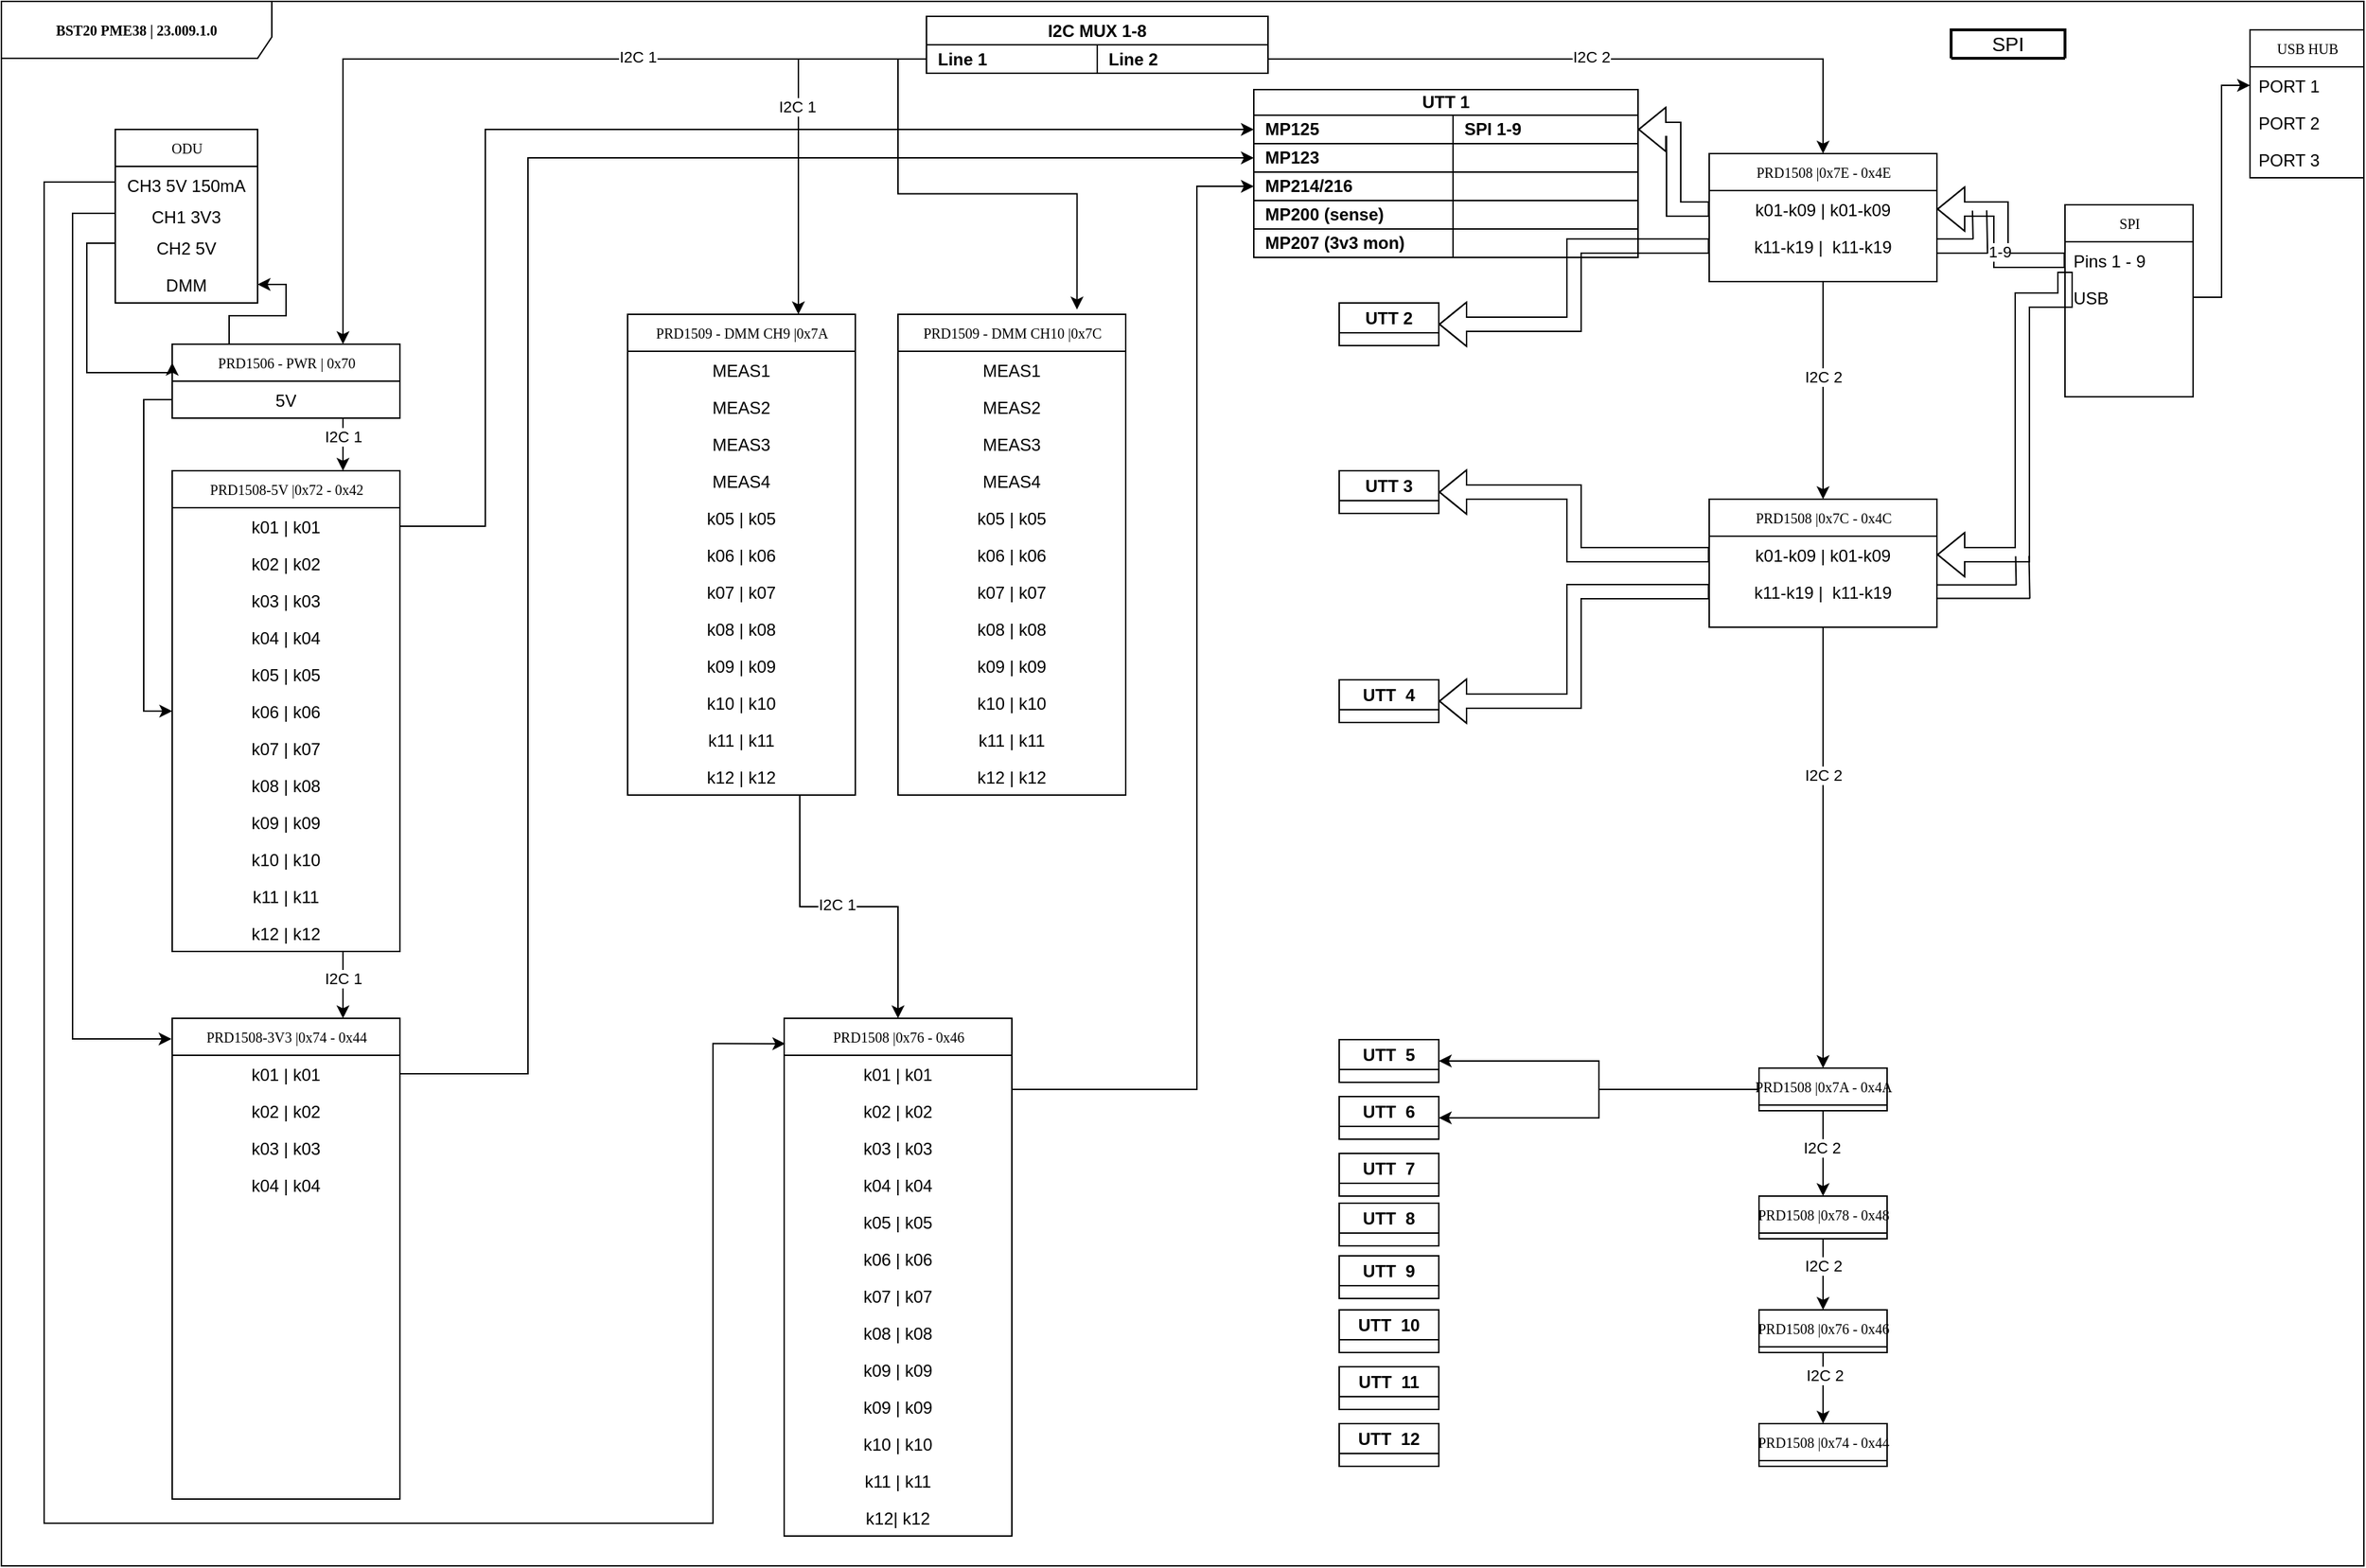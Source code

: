 <mxfile version="21.3.2" type="github">
  <diagram name="Page-1" id="c4acf3e9-155e-7222-9cf6-157b1a14988f">
    <mxGraphModel dx="2097" dy="701" grid="1" gridSize="10" guides="1" tooltips="1" connect="1" arrows="1" fold="1" page="1" pageScale="1" pageWidth="850" pageHeight="1100" background="none" math="0" shadow="0">
      <root>
        <mxCell id="0" />
        <mxCell id="1" parent="0" />
        <mxCell id="17acba5748e5396b-1" value="BST20 PME38 | 23.009.1.0" style="shape=umlFrame;whiteSpace=wrap;html=1;rounded=0;shadow=0;comic=0;labelBackgroundColor=none;strokeWidth=1;fontFamily=Verdana;fontSize=10;align=center;width=190;height=40;fontStyle=1" parent="1" vertex="1">
          <mxGeometry x="-840" width="1660" height="1100" as="geometry" />
        </mxCell>
        <mxCell id="-19xkcX3dhEA13kukJa7-220" style="edgeStyle=orthogonalEdgeStyle;rounded=0;orthogonalLoop=1;jettySize=auto;html=1;exitX=0.5;exitY=1;exitDx=0;exitDy=0;entryX=0.5;entryY=0;entryDx=0;entryDy=0;" edge="1" parent="1" source="17acba5748e5396b-20" target="-19xkcX3dhEA13kukJa7-27">
          <mxGeometry relative="1" as="geometry" />
        </mxCell>
        <mxCell id="-19xkcX3dhEA13kukJa7-234" value="I2C 2" style="edgeLabel;html=1;align=center;verticalAlign=middle;resizable=0;points=[];" vertex="1" connectable="0" parent="-19xkcX3dhEA13kukJa7-220">
          <mxGeometry x="-0.127" relative="1" as="geometry">
            <mxPoint as="offset" />
          </mxGeometry>
        </mxCell>
        <mxCell id="17acba5748e5396b-20" value="PRD1508 |0x7E - 0x4E" style="swimlane;html=1;fontStyle=0;childLayout=stackLayout;horizontal=1;startSize=26;fillColor=none;horizontalStack=0;resizeParent=1;resizeLast=0;collapsible=1;marginBottom=0;swimlaneFillColor=#ffffff;rounded=0;shadow=0;comic=0;labelBackgroundColor=none;strokeWidth=1;fontFamily=Verdana;fontSize=10;align=center;" parent="1" vertex="1">
          <mxGeometry x="360" y="107" width="160" height="90" as="geometry">
            <mxRectangle x="350" y="42" width="90" height="30" as="alternateBounds" />
          </mxGeometry>
        </mxCell>
        <mxCell id="17acba5748e5396b-21" value="k01-k09 | k01-k09" style="text;html=1;strokeColor=none;fillColor=none;align=center;verticalAlign=top;spacingLeft=4;spacingRight=4;whiteSpace=wrap;overflow=hidden;rotatable=0;points=[[0,0.5],[1,0.5]];portConstraint=eastwest;" parent="17acba5748e5396b-20" vertex="1">
          <mxGeometry y="26" width="160" height="26" as="geometry" />
        </mxCell>
        <mxCell id="-19xkcX3dhEA13kukJa7-131" style="edgeStyle=orthogonalEdgeStyle;rounded=0;orthogonalLoop=1;jettySize=auto;html=1;shape=link;width=10;" edge="1" parent="17acba5748e5396b-20" source="17acba5748e5396b-24">
          <mxGeometry relative="1" as="geometry">
            <mxPoint x="190" y="40" as="targetPoint" />
          </mxGeometry>
        </mxCell>
        <mxCell id="17acba5748e5396b-24" value="k11-k19 |&amp;nbsp; k11-k19" style="text;html=1;strokeColor=none;fillColor=none;align=center;verticalAlign=top;spacingLeft=4;spacingRight=4;whiteSpace=wrap;overflow=hidden;rotatable=0;points=[[0,0.5],[1,0.5]];portConstraint=eastwest;" parent="17acba5748e5396b-20" vertex="1">
          <mxGeometry y="52" width="160" height="26" as="geometry" />
        </mxCell>
        <mxCell id="17acba5748e5396b-30" value="SPI" style="swimlane;html=1;fontStyle=0;childLayout=stackLayout;horizontal=1;startSize=26;fillColor=none;horizontalStack=0;resizeParent=1;resizeLast=0;collapsible=1;marginBottom=0;swimlaneFillColor=#ffffff;rounded=0;shadow=0;comic=0;labelBackgroundColor=none;strokeWidth=1;fontFamily=Verdana;fontSize=10;align=center;" parent="1" vertex="1">
          <mxGeometry x="610" y="143" width="90" height="135" as="geometry" />
        </mxCell>
        <mxCell id="17acba5748e5396b-31" value="Pins 1 - 9" style="text;html=1;strokeColor=none;fillColor=none;align=left;verticalAlign=top;spacingLeft=4;spacingRight=4;whiteSpace=wrap;overflow=hidden;rotatable=0;points=[[0,0.5],[1,0.5]];portConstraint=eastwest;" parent="17acba5748e5396b-30" vertex="1">
          <mxGeometry y="26" width="90" height="26" as="geometry" />
        </mxCell>
        <mxCell id="17acba5748e5396b-32" value="USB" style="text;html=1;strokeColor=none;fillColor=none;align=left;verticalAlign=top;spacingLeft=4;spacingRight=4;whiteSpace=wrap;overflow=hidden;rotatable=0;points=[[0,0.5],[1,0.5]];portConstraint=eastwest;" parent="17acba5748e5396b-30" vertex="1">
          <mxGeometry y="52" width="90" height="26" as="geometry" />
        </mxCell>
        <mxCell id="-19xkcX3dhEA13kukJa7-221" style="edgeStyle=orthogonalEdgeStyle;rounded=0;orthogonalLoop=1;jettySize=auto;html=1;exitX=0.5;exitY=1;exitDx=0;exitDy=0;entryX=0.5;entryY=0;entryDx=0;entryDy=0;" edge="1" parent="1" source="-19xkcX3dhEA13kukJa7-27" target="-19xkcX3dhEA13kukJa7-39">
          <mxGeometry relative="1" as="geometry" />
        </mxCell>
        <mxCell id="-19xkcX3dhEA13kukJa7-230" value="I2C 2" style="edgeLabel;html=1;align=center;verticalAlign=middle;resizable=0;points=[];" vertex="1" connectable="0" parent="-19xkcX3dhEA13kukJa7-221">
          <mxGeometry x="-0.369" relative="1" as="geometry">
            <mxPoint y="6" as="offset" />
          </mxGeometry>
        </mxCell>
        <mxCell id="-19xkcX3dhEA13kukJa7-27" value="PRD1508 |0x7C - 0x4C" style="swimlane;html=1;fontStyle=0;childLayout=stackLayout;horizontal=1;startSize=26;fillColor=none;horizontalStack=0;resizeParent=1;resizeLast=0;collapsible=1;marginBottom=0;swimlaneFillColor=#ffffff;rounded=0;shadow=0;comic=0;labelBackgroundColor=none;strokeWidth=1;fontFamily=Verdana;fontSize=10;align=center;" vertex="1" parent="1">
          <mxGeometry x="360" y="350" width="160" height="90" as="geometry">
            <mxRectangle x="350" y="42" width="90" height="30" as="alternateBounds" />
          </mxGeometry>
        </mxCell>
        <mxCell id="-19xkcX3dhEA13kukJa7-28" value="k01-k09 | k01-k09" style="text;html=1;strokeColor=none;fillColor=none;align=center;verticalAlign=top;spacingLeft=4;spacingRight=4;whiteSpace=wrap;overflow=hidden;rotatable=0;points=[[0,0.5],[1,0.5]];portConstraint=eastwest;" vertex="1" parent="-19xkcX3dhEA13kukJa7-27">
          <mxGeometry y="26" width="160" height="26" as="geometry" />
        </mxCell>
        <mxCell id="-19xkcX3dhEA13kukJa7-250" style="edgeStyle=orthogonalEdgeStyle;rounded=0;orthogonalLoop=1;jettySize=auto;html=1;shape=link;width=9.394;" edge="1" parent="-19xkcX3dhEA13kukJa7-27" source="-19xkcX3dhEA13kukJa7-29">
          <mxGeometry relative="1" as="geometry">
            <mxPoint x="220" y="40.0" as="targetPoint" />
          </mxGeometry>
        </mxCell>
        <mxCell id="-19xkcX3dhEA13kukJa7-29" value="k11-k19 |&amp;nbsp; k11-k19" style="text;html=1;strokeColor=none;fillColor=none;align=center;verticalAlign=top;spacingLeft=4;spacingRight=4;whiteSpace=wrap;overflow=hidden;rotatable=0;points=[[0,0.5],[1,0.5]];portConstraint=eastwest;" vertex="1" parent="-19xkcX3dhEA13kukJa7-27">
          <mxGeometry y="52" width="160" height="26" as="geometry" />
        </mxCell>
        <mxCell id="-19xkcX3dhEA13kukJa7-35" style="edgeStyle=orthogonalEdgeStyle;rounded=0;orthogonalLoop=1;jettySize=auto;html=1;exitX=0;exitY=0.5;exitDx=0;exitDy=0;entryX=1;entryY=0.5;entryDx=0;entryDy=0;shape=flexArrow;" edge="1" parent="1" source="17acba5748e5396b-21" target="-19xkcX3dhEA13kukJa7-260">
          <mxGeometry relative="1" as="geometry">
            <mxPoint x="300" y="101" as="targetPoint" />
          </mxGeometry>
        </mxCell>
        <mxCell id="-19xkcX3dhEA13kukJa7-36" style="edgeStyle=orthogonalEdgeStyle;rounded=0;orthogonalLoop=1;jettySize=auto;html=1;exitX=0;exitY=0.5;exitDx=0;exitDy=0;entryX=1;entryY=0.5;entryDx=0;entryDy=0;shape=flexArrow;" edge="1" parent="1" source="17acba5748e5396b-24" target="-19xkcX3dhEA13kukJa7-279">
          <mxGeometry relative="1" as="geometry">
            <mxPoint x="250" y="233" as="targetPoint" />
          </mxGeometry>
        </mxCell>
        <mxCell id="-19xkcX3dhEA13kukJa7-222" style="edgeStyle=orthogonalEdgeStyle;rounded=0;orthogonalLoop=1;jettySize=auto;html=1;exitX=0.5;exitY=1;exitDx=0;exitDy=0;entryX=0.5;entryY=0;entryDx=0;entryDy=0;" edge="1" parent="1" source="-19xkcX3dhEA13kukJa7-39" target="-19xkcX3dhEA13kukJa7-55">
          <mxGeometry relative="1" as="geometry" />
        </mxCell>
        <mxCell id="-19xkcX3dhEA13kukJa7-231" value="I2C 2" style="edgeLabel;html=1;align=center;verticalAlign=middle;resizable=0;points=[];" vertex="1" connectable="0" parent="-19xkcX3dhEA13kukJa7-222">
          <mxGeometry x="-0.141" y="-1" relative="1" as="geometry">
            <mxPoint as="offset" />
          </mxGeometry>
        </mxCell>
        <mxCell id="-19xkcX3dhEA13kukJa7-39" value="PRD1508 |0x7A - 0x4A" style="swimlane;html=1;fontStyle=0;childLayout=stackLayout;horizontal=1;startSize=26;fillColor=none;horizontalStack=0;resizeParent=1;resizeLast=0;collapsible=1;marginBottom=0;swimlaneFillColor=#ffffff;rounded=0;shadow=0;comic=0;labelBackgroundColor=none;strokeWidth=1;fontFamily=Verdana;fontSize=10;align=center;" vertex="1" collapsed="1" parent="1">
          <mxGeometry x="395" y="750" width="90" height="30" as="geometry">
            <mxRectangle x="395" y="750" width="160" height="90" as="alternateBounds" />
          </mxGeometry>
        </mxCell>
        <mxCell id="-19xkcX3dhEA13kukJa7-40" value="k01-k09 | k01-k09" style="text;html=1;strokeColor=none;fillColor=none;align=center;verticalAlign=top;spacingLeft=4;spacingRight=4;whiteSpace=wrap;overflow=hidden;rotatable=0;points=[[0,0.5],[1,0.5]];portConstraint=eastwest;" vertex="1" parent="-19xkcX3dhEA13kukJa7-39">
          <mxGeometry y="26" width="160" height="26" as="geometry" />
        </mxCell>
        <mxCell id="-19xkcX3dhEA13kukJa7-41" value="k11-k19 |&amp;nbsp; k11-k19" style="text;html=1;strokeColor=none;fillColor=none;align=center;verticalAlign=top;spacingLeft=4;spacingRight=4;whiteSpace=wrap;overflow=hidden;rotatable=0;points=[[0,0.5],[1,0.5]];portConstraint=eastwest;" vertex="1" parent="-19xkcX3dhEA13kukJa7-39">
          <mxGeometry y="52" width="160" height="26" as="geometry" />
        </mxCell>
        <mxCell id="-19xkcX3dhEA13kukJa7-51" value="USB HUB" style="swimlane;html=1;fontStyle=0;childLayout=stackLayout;horizontal=1;startSize=26;fillColor=none;horizontalStack=0;resizeParent=1;resizeLast=0;collapsible=1;marginBottom=0;swimlaneFillColor=#ffffff;rounded=0;shadow=0;comic=0;labelBackgroundColor=none;strokeWidth=1;fontFamily=Verdana;fontSize=10;align=center;" vertex="1" parent="1">
          <mxGeometry x="740" y="20" width="80" height="104" as="geometry" />
        </mxCell>
        <mxCell id="-19xkcX3dhEA13kukJa7-52" value="PORT 1" style="text;html=1;strokeColor=none;fillColor=none;align=left;verticalAlign=top;spacingLeft=4;spacingRight=4;whiteSpace=wrap;overflow=hidden;rotatable=0;points=[[0,0.5],[1,0.5]];portConstraint=eastwest;" vertex="1" parent="-19xkcX3dhEA13kukJa7-51">
          <mxGeometry y="26" width="80" height="26" as="geometry" />
        </mxCell>
        <mxCell id="-19xkcX3dhEA13kukJa7-53" value="PORT 2" style="text;html=1;strokeColor=none;fillColor=none;align=left;verticalAlign=top;spacingLeft=4;spacingRight=4;whiteSpace=wrap;overflow=hidden;rotatable=0;points=[[0,0.5],[1,0.5]];portConstraint=eastwest;" vertex="1" parent="-19xkcX3dhEA13kukJa7-51">
          <mxGeometry y="52" width="80" height="26" as="geometry" />
        </mxCell>
        <mxCell id="-19xkcX3dhEA13kukJa7-247" value="PORT 3" style="text;html=1;strokeColor=none;fillColor=none;align=left;verticalAlign=top;spacingLeft=4;spacingRight=4;whiteSpace=wrap;overflow=hidden;rotatable=0;points=[[0,0.5],[1,0.5]];portConstraint=eastwest;" vertex="1" parent="-19xkcX3dhEA13kukJa7-51">
          <mxGeometry y="78" width="80" height="26" as="geometry" />
        </mxCell>
        <mxCell id="-19xkcX3dhEA13kukJa7-223" style="edgeStyle=orthogonalEdgeStyle;rounded=0;orthogonalLoop=1;jettySize=auto;html=1;entryX=0.5;entryY=0;entryDx=0;entryDy=0;" edge="1" parent="1" source="-19xkcX3dhEA13kukJa7-55" target="-19xkcX3dhEA13kukJa7-59">
          <mxGeometry relative="1" as="geometry" />
        </mxCell>
        <mxCell id="-19xkcX3dhEA13kukJa7-232" value="I2C 2" style="edgeLabel;html=1;align=center;verticalAlign=middle;resizable=0;points=[];" vertex="1" connectable="0" parent="-19xkcX3dhEA13kukJa7-223">
          <mxGeometry x="-0.238" relative="1" as="geometry">
            <mxPoint as="offset" />
          </mxGeometry>
        </mxCell>
        <mxCell id="-19xkcX3dhEA13kukJa7-55" value="PRD1508 |0x78 - 0x48" style="swimlane;html=1;fontStyle=0;childLayout=stackLayout;horizontal=1;startSize=26;fillColor=none;horizontalStack=0;resizeParent=1;resizeLast=0;collapsible=1;marginBottom=0;swimlaneFillColor=#ffffff;rounded=0;shadow=0;comic=0;labelBackgroundColor=none;strokeWidth=1;fontFamily=Verdana;fontSize=10;align=center;" vertex="1" collapsed="1" parent="1">
          <mxGeometry x="395" y="840" width="90" height="30" as="geometry">
            <mxRectangle x="360" y="615" width="160" height="90" as="alternateBounds" />
          </mxGeometry>
        </mxCell>
        <mxCell id="-19xkcX3dhEA13kukJa7-56" value="k01-k09 | k01-k09" style="text;html=1;strokeColor=none;fillColor=none;align=center;verticalAlign=top;spacingLeft=4;spacingRight=4;whiteSpace=wrap;overflow=hidden;rotatable=0;points=[[0,0.5],[1,0.5]];portConstraint=eastwest;" vertex="1" parent="-19xkcX3dhEA13kukJa7-55">
          <mxGeometry y="26" width="160" height="26" as="geometry" />
        </mxCell>
        <mxCell id="-19xkcX3dhEA13kukJa7-58" value="k11-k19 |&amp;nbsp; k11-k19" style="text;html=1;strokeColor=none;fillColor=none;align=center;verticalAlign=top;spacingLeft=4;spacingRight=4;whiteSpace=wrap;overflow=hidden;rotatable=0;points=[[0,0.5],[1,0.5]];portConstraint=eastwest;" vertex="1" parent="-19xkcX3dhEA13kukJa7-55">
          <mxGeometry y="52" width="160" height="26" as="geometry" />
        </mxCell>
        <mxCell id="-19xkcX3dhEA13kukJa7-224" style="edgeStyle=orthogonalEdgeStyle;rounded=0;orthogonalLoop=1;jettySize=auto;html=1;exitX=0.5;exitY=1;exitDx=0;exitDy=0;entryX=0.5;entryY=0;entryDx=0;entryDy=0;" edge="1" parent="1" source="-19xkcX3dhEA13kukJa7-59" target="-19xkcX3dhEA13kukJa7-63">
          <mxGeometry relative="1" as="geometry" />
        </mxCell>
        <mxCell id="-19xkcX3dhEA13kukJa7-233" value="I2C 2" style="edgeLabel;html=1;align=center;verticalAlign=middle;resizable=0;points=[];" vertex="1" connectable="0" parent="-19xkcX3dhEA13kukJa7-224">
          <mxGeometry x="-0.367" y="1" relative="1" as="geometry">
            <mxPoint as="offset" />
          </mxGeometry>
        </mxCell>
        <mxCell id="-19xkcX3dhEA13kukJa7-59" value="PRD1508 |0x76 - 0x46" style="swimlane;html=1;fontStyle=0;childLayout=stackLayout;horizontal=1;startSize=26;fillColor=none;horizontalStack=0;resizeParent=1;resizeLast=0;collapsible=1;marginBottom=0;swimlaneFillColor=#ffffff;rounded=0;shadow=0;comic=0;labelBackgroundColor=none;strokeWidth=1;fontFamily=Verdana;fontSize=10;align=center;" vertex="1" collapsed="1" parent="1">
          <mxGeometry x="395" y="920" width="90" height="30" as="geometry">
            <mxRectangle x="360" y="785" width="160" height="90" as="alternateBounds" />
          </mxGeometry>
        </mxCell>
        <mxCell id="-19xkcX3dhEA13kukJa7-60" value="k01-k09 | k01-k09" style="text;html=1;strokeColor=none;fillColor=none;align=center;verticalAlign=top;spacingLeft=4;spacingRight=4;whiteSpace=wrap;overflow=hidden;rotatable=0;points=[[0,0.5],[1,0.5]];portConstraint=eastwest;" vertex="1" parent="-19xkcX3dhEA13kukJa7-59">
          <mxGeometry y="26" width="160" height="26" as="geometry" />
        </mxCell>
        <mxCell id="-19xkcX3dhEA13kukJa7-62" value="k11-k19 |&amp;nbsp; k11-k19" style="text;html=1;strokeColor=none;fillColor=none;align=center;verticalAlign=top;spacingLeft=4;spacingRight=4;whiteSpace=wrap;overflow=hidden;rotatable=0;points=[[0,0.5],[1,0.5]];portConstraint=eastwest;" vertex="1" parent="-19xkcX3dhEA13kukJa7-59">
          <mxGeometry y="52" width="160" height="26" as="geometry" />
        </mxCell>
        <mxCell id="-19xkcX3dhEA13kukJa7-63" value="PRD1508 |0x74 - 0x44" style="swimlane;html=1;fontStyle=0;childLayout=stackLayout;horizontal=1;startSize=26;fillColor=none;horizontalStack=0;resizeParent=1;resizeLast=0;collapsible=1;marginBottom=0;swimlaneFillColor=#ffffff;rounded=0;shadow=0;comic=0;labelBackgroundColor=none;strokeWidth=1;fontFamily=Verdana;fontSize=10;align=center;" vertex="1" collapsed="1" parent="1">
          <mxGeometry x="395" y="1000" width="90" height="30" as="geometry">
            <mxRectangle x="360" y="935" width="160" height="90" as="alternateBounds" />
          </mxGeometry>
        </mxCell>
        <mxCell id="-19xkcX3dhEA13kukJa7-64" value="k01-k09 | k01-k09" style="text;html=1;strokeColor=none;fillColor=none;align=center;verticalAlign=top;spacingLeft=4;spacingRight=4;whiteSpace=wrap;overflow=hidden;rotatable=0;points=[[0,0.5],[1,0.5]];portConstraint=eastwest;" vertex="1" parent="-19xkcX3dhEA13kukJa7-63">
          <mxGeometry y="26" width="160" height="26" as="geometry" />
        </mxCell>
        <mxCell id="-19xkcX3dhEA13kukJa7-66" value="k11-k19 |&amp;nbsp; k11-k19" style="text;html=1;strokeColor=none;fillColor=none;align=center;verticalAlign=top;spacingLeft=4;spacingRight=4;whiteSpace=wrap;overflow=hidden;rotatable=0;points=[[0,0.5],[1,0.5]];portConstraint=eastwest;" vertex="1" parent="-19xkcX3dhEA13kukJa7-63">
          <mxGeometry y="52" width="160" height="26" as="geometry" />
        </mxCell>
        <mxCell id="-19xkcX3dhEA13kukJa7-445" style="edgeStyle=orthogonalEdgeStyle;rounded=0;orthogonalLoop=1;jettySize=auto;html=1;exitX=0.25;exitY=0;exitDx=0;exitDy=0;entryX=1;entryY=0.5;entryDx=0;entryDy=0;" edge="1" parent="1" source="-19xkcX3dhEA13kukJa7-67" target="-19xkcX3dhEA13kukJa7-406">
          <mxGeometry relative="1" as="geometry" />
        </mxCell>
        <mxCell id="-19xkcX3dhEA13kukJa7-446" style="edgeStyle=orthogonalEdgeStyle;rounded=0;orthogonalLoop=1;jettySize=auto;html=1;entryX=0.75;entryY=0;entryDx=0;entryDy=0;" edge="1" parent="1" source="-19xkcX3dhEA13kukJa7-67" target="-19xkcX3dhEA13kukJa7-71">
          <mxGeometry relative="1" as="geometry">
            <Array as="points">
              <mxPoint x="-600" y="310" />
              <mxPoint x="-600" y="310" />
            </Array>
          </mxGeometry>
        </mxCell>
        <mxCell id="-19xkcX3dhEA13kukJa7-447" value="I2C 1" style="edgeLabel;html=1;align=center;verticalAlign=middle;resizable=0;points=[];" vertex="1" connectable="0" parent="-19xkcX3dhEA13kukJa7-446">
          <mxGeometry x="-0.321" relative="1" as="geometry">
            <mxPoint as="offset" />
          </mxGeometry>
        </mxCell>
        <mxCell id="-19xkcX3dhEA13kukJa7-67" value="PRD1506 - PWR | 0x70" style="swimlane;html=1;fontStyle=0;childLayout=stackLayout;horizontal=1;startSize=26;fillColor=none;horizontalStack=0;resizeParent=1;resizeLast=0;collapsible=1;marginBottom=0;swimlaneFillColor=#ffffff;rounded=0;shadow=0;comic=0;labelBackgroundColor=none;strokeWidth=1;fontFamily=Verdana;fontSize=10;align=center;" vertex="1" parent="1">
          <mxGeometry x="-720" y="241" width="160" height="52" as="geometry">
            <mxRectangle x="350" y="42" width="90" height="30" as="alternateBounds" />
          </mxGeometry>
        </mxCell>
        <mxCell id="-19xkcX3dhEA13kukJa7-68" value="5V" style="text;html=1;strokeColor=none;fillColor=none;align=center;verticalAlign=top;spacingLeft=4;spacingRight=4;whiteSpace=wrap;overflow=hidden;rotatable=0;points=[[0,0.5],[1,0.5]];portConstraint=eastwest;" vertex="1" parent="-19xkcX3dhEA13kukJa7-67">
          <mxGeometry y="26" width="160" height="26" as="geometry" />
        </mxCell>
        <mxCell id="-19xkcX3dhEA13kukJa7-238" style="edgeStyle=orthogonalEdgeStyle;rounded=0;orthogonalLoop=1;jettySize=auto;html=1;entryX=0.75;entryY=0;entryDx=0;entryDy=0;" edge="1" parent="1" source="-19xkcX3dhEA13kukJa7-71" target="-19xkcX3dhEA13kukJa7-93">
          <mxGeometry relative="1" as="geometry">
            <Array as="points">
              <mxPoint x="-600" y="680" />
              <mxPoint x="-600" y="680" />
            </Array>
          </mxGeometry>
        </mxCell>
        <mxCell id="-19xkcX3dhEA13kukJa7-448" value="I2C 1" style="edgeLabel;html=1;align=center;verticalAlign=middle;resizable=0;points=[];" vertex="1" connectable="0" parent="-19xkcX3dhEA13kukJa7-238">
          <mxGeometry x="-0.189" relative="1" as="geometry">
            <mxPoint as="offset" />
          </mxGeometry>
        </mxCell>
        <mxCell id="-19xkcX3dhEA13kukJa7-71" value="PRD1508-5V |0x72 - 0x42" style="swimlane;html=1;fontStyle=0;childLayout=stackLayout;horizontal=1;startSize=26;fillColor=none;horizontalStack=0;resizeParent=1;resizeLast=0;collapsible=1;marginBottom=0;swimlaneFillColor=#ffffff;rounded=0;shadow=0;comic=0;labelBackgroundColor=none;strokeWidth=1;fontFamily=Verdana;fontSize=10;align=center;" vertex="1" parent="1">
          <mxGeometry x="-720" y="330" width="160" height="338" as="geometry">
            <mxRectangle x="350" y="42" width="90" height="30" as="alternateBounds" />
          </mxGeometry>
        </mxCell>
        <mxCell id="-19xkcX3dhEA13kukJa7-83" value="k01 | k01" style="text;html=1;strokeColor=none;fillColor=none;align=center;verticalAlign=top;spacingLeft=4;spacingRight=4;whiteSpace=wrap;overflow=hidden;rotatable=0;points=[[0,0.5],[1,0.5]];portConstraint=eastwest;" vertex="1" parent="-19xkcX3dhEA13kukJa7-71">
          <mxGeometry y="26" width="160" height="26" as="geometry" />
        </mxCell>
        <mxCell id="-19xkcX3dhEA13kukJa7-84" value="k02 | k02" style="text;html=1;strokeColor=none;fillColor=none;align=center;verticalAlign=top;spacingLeft=4;spacingRight=4;whiteSpace=wrap;overflow=hidden;rotatable=0;points=[[0,0.5],[1,0.5]];portConstraint=eastwest;" vertex="1" parent="-19xkcX3dhEA13kukJa7-71">
          <mxGeometry y="52" width="160" height="26" as="geometry" />
        </mxCell>
        <mxCell id="-19xkcX3dhEA13kukJa7-85" value="k03 | k03" style="text;html=1;strokeColor=none;fillColor=none;align=center;verticalAlign=top;spacingLeft=4;spacingRight=4;whiteSpace=wrap;overflow=hidden;rotatable=0;points=[[0,0.5],[1,0.5]];portConstraint=eastwest;" vertex="1" parent="-19xkcX3dhEA13kukJa7-71">
          <mxGeometry y="78" width="160" height="26" as="geometry" />
        </mxCell>
        <mxCell id="-19xkcX3dhEA13kukJa7-86" value="k04 | k04" style="text;html=1;strokeColor=none;fillColor=none;align=center;verticalAlign=top;spacingLeft=4;spacingRight=4;whiteSpace=wrap;overflow=hidden;rotatable=0;points=[[0,0.5],[1,0.5]];portConstraint=eastwest;" vertex="1" parent="-19xkcX3dhEA13kukJa7-71">
          <mxGeometry y="104" width="160" height="26" as="geometry" />
        </mxCell>
        <mxCell id="-19xkcX3dhEA13kukJa7-251" value="k05 | k05" style="text;html=1;strokeColor=none;fillColor=none;align=center;verticalAlign=top;spacingLeft=4;spacingRight=4;whiteSpace=wrap;overflow=hidden;rotatable=0;points=[[0,0.5],[1,0.5]];portConstraint=eastwest;" vertex="1" parent="-19xkcX3dhEA13kukJa7-71">
          <mxGeometry y="130" width="160" height="26" as="geometry" />
        </mxCell>
        <mxCell id="-19xkcX3dhEA13kukJa7-252" value="k06 | k06" style="text;html=1;strokeColor=none;fillColor=none;align=center;verticalAlign=top;spacingLeft=4;spacingRight=4;whiteSpace=wrap;overflow=hidden;rotatable=0;points=[[0,0.5],[1,0.5]];portConstraint=eastwest;" vertex="1" parent="-19xkcX3dhEA13kukJa7-71">
          <mxGeometry y="156" width="160" height="26" as="geometry" />
        </mxCell>
        <mxCell id="-19xkcX3dhEA13kukJa7-253" value="k07 | k07" style="text;html=1;strokeColor=none;fillColor=none;align=center;verticalAlign=top;spacingLeft=4;spacingRight=4;whiteSpace=wrap;overflow=hidden;rotatable=0;points=[[0,0.5],[1,0.5]];portConstraint=eastwest;" vertex="1" parent="-19xkcX3dhEA13kukJa7-71">
          <mxGeometry y="182" width="160" height="26" as="geometry" />
        </mxCell>
        <mxCell id="-19xkcX3dhEA13kukJa7-254" value="k08 | k08" style="text;html=1;strokeColor=none;fillColor=none;align=center;verticalAlign=top;spacingLeft=4;spacingRight=4;whiteSpace=wrap;overflow=hidden;rotatable=0;points=[[0,0.5],[1,0.5]];portConstraint=eastwest;" vertex="1" parent="-19xkcX3dhEA13kukJa7-71">
          <mxGeometry y="208" width="160" height="26" as="geometry" />
        </mxCell>
        <mxCell id="-19xkcX3dhEA13kukJa7-255" value="k09 | k09" style="text;html=1;strokeColor=none;fillColor=none;align=center;verticalAlign=top;spacingLeft=4;spacingRight=4;whiteSpace=wrap;overflow=hidden;rotatable=0;points=[[0,0.5],[1,0.5]];portConstraint=eastwest;" vertex="1" parent="-19xkcX3dhEA13kukJa7-71">
          <mxGeometry y="234" width="160" height="26" as="geometry" />
        </mxCell>
        <mxCell id="-19xkcX3dhEA13kukJa7-256" value="k10 | k10" style="text;html=1;strokeColor=none;fillColor=none;align=center;verticalAlign=top;spacingLeft=4;spacingRight=4;whiteSpace=wrap;overflow=hidden;rotatable=0;points=[[0,0.5],[1,0.5]];portConstraint=eastwest;" vertex="1" parent="-19xkcX3dhEA13kukJa7-71">
          <mxGeometry y="260" width="160" height="26" as="geometry" />
        </mxCell>
        <mxCell id="-19xkcX3dhEA13kukJa7-257" value="k11 | k11" style="text;html=1;strokeColor=none;fillColor=none;align=center;verticalAlign=top;spacingLeft=4;spacingRight=4;whiteSpace=wrap;overflow=hidden;rotatable=0;points=[[0,0.5],[1,0.5]];portConstraint=eastwest;" vertex="1" parent="-19xkcX3dhEA13kukJa7-71">
          <mxGeometry y="286" width="160" height="26" as="geometry" />
        </mxCell>
        <mxCell id="-19xkcX3dhEA13kukJa7-258" value="k12 | k12" style="text;html=1;strokeColor=none;fillColor=none;align=center;verticalAlign=top;spacingLeft=4;spacingRight=4;whiteSpace=wrap;overflow=hidden;rotatable=0;points=[[0,0.5],[1,0.5]];portConstraint=eastwest;" vertex="1" parent="-19xkcX3dhEA13kukJa7-71">
          <mxGeometry y="312" width="160" height="26" as="geometry" />
        </mxCell>
        <mxCell id="-19xkcX3dhEA13kukJa7-76" value="ODU" style="swimlane;html=1;fontStyle=0;childLayout=stackLayout;horizontal=1;startSize=26;fillColor=none;horizontalStack=0;resizeParent=1;resizeLast=0;collapsible=1;marginBottom=0;swimlaneFillColor=#ffffff;rounded=0;shadow=0;comic=0;labelBackgroundColor=none;strokeWidth=1;fontFamily=Verdana;fontSize=10;align=center;" vertex="1" parent="1">
          <mxGeometry x="-760" y="90" width="100" height="122" as="geometry">
            <mxRectangle x="350" y="42" width="90" height="30" as="alternateBounds" />
          </mxGeometry>
        </mxCell>
        <mxCell id="-19xkcX3dhEA13kukJa7-292" value="CH3 5V 150mA" style="text;html=1;strokeColor=none;fillColor=none;align=center;verticalAlign=top;spacingLeft=4;spacingRight=4;whiteSpace=wrap;overflow=hidden;rotatable=0;points=[[0,0.5],[1,0.5]];portConstraint=eastwest;" vertex="1" parent="-19xkcX3dhEA13kukJa7-76">
          <mxGeometry y="26" width="100" height="22" as="geometry" />
        </mxCell>
        <mxCell id="-19xkcX3dhEA13kukJa7-77" value="CH1 3V3" style="text;html=1;strokeColor=none;fillColor=none;align=center;verticalAlign=top;spacingLeft=4;spacingRight=4;whiteSpace=wrap;overflow=hidden;rotatable=0;points=[[0,0.5],[1,0.5]];portConstraint=eastwest;" vertex="1" parent="-19xkcX3dhEA13kukJa7-76">
          <mxGeometry y="48" width="100" height="22" as="geometry" />
        </mxCell>
        <mxCell id="-19xkcX3dhEA13kukJa7-79" value="CH2 5V" style="text;html=1;strokeColor=none;fillColor=none;align=center;verticalAlign=top;spacingLeft=4;spacingRight=4;whiteSpace=wrap;overflow=hidden;rotatable=0;points=[[0,0.5],[1,0.5]];portConstraint=eastwest;" vertex="1" parent="-19xkcX3dhEA13kukJa7-76">
          <mxGeometry y="70" width="100" height="26" as="geometry" />
        </mxCell>
        <mxCell id="-19xkcX3dhEA13kukJa7-406" value="DMM" style="text;html=1;strokeColor=none;fillColor=none;align=center;verticalAlign=top;spacingLeft=4;spacingRight=4;whiteSpace=wrap;overflow=hidden;rotatable=0;points=[[0,0.5],[1,0.5]];portConstraint=eastwest;" vertex="1" parent="-19xkcX3dhEA13kukJa7-76">
          <mxGeometry y="96" width="100" height="26" as="geometry" />
        </mxCell>
        <mxCell id="-19xkcX3dhEA13kukJa7-93" value="PRD1508-3V3 |0x74 - 0x44" style="swimlane;html=1;fontStyle=0;childLayout=stackLayout;horizontal=1;startSize=26;fillColor=none;horizontalStack=0;resizeParent=1;resizeLast=0;collapsible=1;marginBottom=0;swimlaneFillColor=#ffffff;rounded=0;shadow=0;comic=0;labelBackgroundColor=none;strokeWidth=1;fontFamily=Verdana;fontSize=10;align=center;" vertex="1" parent="1">
          <mxGeometry x="-720" y="715" width="160" height="338" as="geometry">
            <mxRectangle x="350" y="42" width="90" height="30" as="alternateBounds" />
          </mxGeometry>
        </mxCell>
        <mxCell id="-19xkcX3dhEA13kukJa7-96" value="k01 | k01&lt;br&gt;&lt;br&gt;" style="text;html=1;strokeColor=none;fillColor=none;align=center;verticalAlign=top;spacingLeft=4;spacingRight=4;whiteSpace=wrap;overflow=hidden;rotatable=0;points=[[0,0.5],[1,0.5]];portConstraint=eastwest;" vertex="1" parent="-19xkcX3dhEA13kukJa7-93">
          <mxGeometry y="26" width="160" height="26" as="geometry" />
        </mxCell>
        <mxCell id="-19xkcX3dhEA13kukJa7-97" value="k02 | k02" style="text;html=1;strokeColor=none;fillColor=none;align=center;verticalAlign=top;spacingLeft=4;spacingRight=4;whiteSpace=wrap;overflow=hidden;rotatable=0;points=[[0,0.5],[1,0.5]];portConstraint=eastwest;" vertex="1" parent="-19xkcX3dhEA13kukJa7-93">
          <mxGeometry y="52" width="160" height="26" as="geometry" />
        </mxCell>
        <mxCell id="-19xkcX3dhEA13kukJa7-99" value="k03 | k03" style="text;html=1;strokeColor=none;fillColor=none;align=center;verticalAlign=top;spacingLeft=4;spacingRight=4;whiteSpace=wrap;overflow=hidden;rotatable=0;points=[[0,0.5],[1,0.5]];portConstraint=eastwest;" vertex="1" parent="-19xkcX3dhEA13kukJa7-93">
          <mxGeometry y="78" width="160" height="26" as="geometry" />
        </mxCell>
        <mxCell id="-19xkcX3dhEA13kukJa7-100" value="k04 | k04" style="text;html=1;strokeColor=none;fillColor=none;align=center;verticalAlign=top;spacingLeft=4;spacingRight=4;whiteSpace=wrap;overflow=hidden;rotatable=0;points=[[0,0.5],[1,0.5]];portConstraint=eastwest;" vertex="1" parent="-19xkcX3dhEA13kukJa7-93">
          <mxGeometry y="104" width="160" height="26" as="geometry" />
        </mxCell>
        <mxCell id="-19xkcX3dhEA13kukJa7-117" value="PRD1508 |0x76 - 0x46" style="swimlane;html=1;fontStyle=0;childLayout=stackLayout;horizontal=1;startSize=26;fillColor=none;horizontalStack=0;resizeParent=1;resizeLast=0;collapsible=1;marginBottom=0;swimlaneFillColor=#ffffff;rounded=0;shadow=0;comic=0;labelBackgroundColor=none;strokeWidth=1;fontFamily=Verdana;fontSize=10;align=center;" vertex="1" parent="1">
          <mxGeometry x="-290" y="715" width="160" height="364" as="geometry">
            <mxRectangle x="-270" y="405" width="90" height="30" as="alternateBounds" />
          </mxGeometry>
        </mxCell>
        <mxCell id="-19xkcX3dhEA13kukJa7-119" value="k01 | k01" style="text;html=1;strokeColor=none;fillColor=none;align=center;verticalAlign=top;spacingLeft=4;spacingRight=4;whiteSpace=wrap;overflow=hidden;rotatable=0;points=[[0,0.5],[1,0.5]];portConstraint=eastwest;" vertex="1" parent="-19xkcX3dhEA13kukJa7-117">
          <mxGeometry y="26" width="160" height="26" as="geometry" />
        </mxCell>
        <mxCell id="-19xkcX3dhEA13kukJa7-141" value="k02 | k02" style="text;html=1;strokeColor=none;fillColor=none;align=center;verticalAlign=top;spacingLeft=4;spacingRight=4;whiteSpace=wrap;overflow=hidden;rotatable=0;points=[[0,0.5],[1,0.5]];portConstraint=eastwest;" vertex="1" parent="-19xkcX3dhEA13kukJa7-117">
          <mxGeometry y="52" width="160" height="26" as="geometry" />
        </mxCell>
        <mxCell id="-19xkcX3dhEA13kukJa7-142" value="k03 | k03" style="text;html=1;strokeColor=none;fillColor=none;align=center;verticalAlign=top;spacingLeft=4;spacingRight=4;whiteSpace=wrap;overflow=hidden;rotatable=0;points=[[0,0.5],[1,0.5]];portConstraint=eastwest;" vertex="1" parent="-19xkcX3dhEA13kukJa7-117">
          <mxGeometry y="78" width="160" height="26" as="geometry" />
        </mxCell>
        <mxCell id="-19xkcX3dhEA13kukJa7-144" value="k04 | k04" style="text;html=1;strokeColor=none;fillColor=none;align=center;verticalAlign=top;spacingLeft=4;spacingRight=4;whiteSpace=wrap;overflow=hidden;rotatable=0;points=[[0,0.5],[1,0.5]];portConstraint=eastwest;" vertex="1" parent="-19xkcX3dhEA13kukJa7-117">
          <mxGeometry y="104" width="160" height="26" as="geometry" />
        </mxCell>
        <mxCell id="-19xkcX3dhEA13kukJa7-147" value="k05&amp;nbsp;| k05" style="text;html=1;strokeColor=none;fillColor=none;align=center;verticalAlign=top;spacingLeft=4;spacingRight=4;whiteSpace=wrap;overflow=hidden;rotatable=0;points=[[0,0.5],[1,0.5]];portConstraint=eastwest;" vertex="1" parent="-19xkcX3dhEA13kukJa7-117">
          <mxGeometry y="130" width="160" height="26" as="geometry" />
        </mxCell>
        <mxCell id="-19xkcX3dhEA13kukJa7-148" value="k06&amp;nbsp;| k06" style="text;html=1;strokeColor=none;fillColor=none;align=center;verticalAlign=top;spacingLeft=4;spacingRight=4;whiteSpace=wrap;overflow=hidden;rotatable=0;points=[[0,0.5],[1,0.5]];portConstraint=eastwest;" vertex="1" parent="-19xkcX3dhEA13kukJa7-117">
          <mxGeometry y="156" width="160" height="26" as="geometry" />
        </mxCell>
        <mxCell id="-19xkcX3dhEA13kukJa7-149" value="k07 | k07" style="text;html=1;strokeColor=none;fillColor=none;align=center;verticalAlign=top;spacingLeft=4;spacingRight=4;whiteSpace=wrap;overflow=hidden;rotatable=0;points=[[0,0.5],[1,0.5]];portConstraint=eastwest;" vertex="1" parent="-19xkcX3dhEA13kukJa7-117">
          <mxGeometry y="182" width="160" height="26" as="geometry" />
        </mxCell>
        <mxCell id="-19xkcX3dhEA13kukJa7-150" value="k08 | k08" style="text;html=1;strokeColor=none;fillColor=none;align=center;verticalAlign=top;spacingLeft=4;spacingRight=4;whiteSpace=wrap;overflow=hidden;rotatable=0;points=[[0,0.5],[1,0.5]];portConstraint=eastwest;" vertex="1" parent="-19xkcX3dhEA13kukJa7-117">
          <mxGeometry y="208" width="160" height="26" as="geometry" />
        </mxCell>
        <mxCell id="-19xkcX3dhEA13kukJa7-164" value="k09 | k09" style="text;html=1;strokeColor=none;fillColor=none;align=center;verticalAlign=top;spacingLeft=4;spacingRight=4;whiteSpace=wrap;overflow=hidden;rotatable=0;points=[[0,0.5],[1,0.5]];portConstraint=eastwest;" vertex="1" parent="-19xkcX3dhEA13kukJa7-117">
          <mxGeometry y="234" width="160" height="26" as="geometry" />
        </mxCell>
        <mxCell id="-19xkcX3dhEA13kukJa7-151" value="k09 | k09" style="text;html=1;strokeColor=none;fillColor=none;align=center;verticalAlign=top;spacingLeft=4;spacingRight=4;whiteSpace=wrap;overflow=hidden;rotatable=0;points=[[0,0.5],[1,0.5]];portConstraint=eastwest;" vertex="1" parent="-19xkcX3dhEA13kukJa7-117">
          <mxGeometry y="260" width="160" height="26" as="geometry" />
        </mxCell>
        <mxCell id="-19xkcX3dhEA13kukJa7-152" value="k10 | k10" style="text;html=1;strokeColor=none;fillColor=none;align=center;verticalAlign=top;spacingLeft=4;spacingRight=4;whiteSpace=wrap;overflow=hidden;rotatable=0;points=[[0,0.5],[1,0.5]];portConstraint=eastwest;" vertex="1" parent="-19xkcX3dhEA13kukJa7-117">
          <mxGeometry y="286" width="160" height="26" as="geometry" />
        </mxCell>
        <mxCell id="-19xkcX3dhEA13kukJa7-153" value="k11 | k11" style="text;html=1;strokeColor=none;fillColor=none;align=center;verticalAlign=top;spacingLeft=4;spacingRight=4;whiteSpace=wrap;overflow=hidden;rotatable=0;points=[[0,0.5],[1,0.5]];portConstraint=eastwest;" vertex="1" parent="-19xkcX3dhEA13kukJa7-117">
          <mxGeometry y="312" width="160" height="26" as="geometry" />
        </mxCell>
        <mxCell id="-19xkcX3dhEA13kukJa7-154" value="k12| k12" style="text;html=1;strokeColor=none;fillColor=none;align=center;verticalAlign=top;spacingLeft=4;spacingRight=4;whiteSpace=wrap;overflow=hidden;rotatable=0;points=[[0,0.5],[1,0.5]];portConstraint=eastwest;" vertex="1" parent="-19xkcX3dhEA13kukJa7-117">
          <mxGeometry y="338" width="160" height="26" as="geometry" />
        </mxCell>
        <mxCell id="-19xkcX3dhEA13kukJa7-130" style="edgeStyle=orthogonalEdgeStyle;rounded=0;orthogonalLoop=1;jettySize=auto;html=1;exitX=0;exitY=0.5;exitDx=0;exitDy=0;entryX=1;entryY=0.5;entryDx=0;entryDy=0;shape=flexArrow;" edge="1" parent="1" source="17acba5748e5396b-31" target="17acba5748e5396b-21">
          <mxGeometry relative="1" as="geometry" />
        </mxCell>
        <mxCell id="-19xkcX3dhEA13kukJa7-244" value="1-9" style="edgeLabel;html=1;align=center;verticalAlign=middle;resizable=0;points=[];" vertex="1" connectable="0" parent="-19xkcX3dhEA13kukJa7-130">
          <mxGeometry x="-0.19" y="1" relative="1" as="geometry">
            <mxPoint as="offset" />
          </mxGeometry>
        </mxCell>
        <mxCell id="-19xkcX3dhEA13kukJa7-204" value="I2C MUX 1-8" style="shape=table;startSize=20;container=1;collapsible=1;childLayout=tableLayout;fixedRows=1;rowLines=0;fontStyle=1;align=center;resizeLast=1;html=1;whiteSpace=wrap;direction=east;" vertex="1" parent="1">
          <mxGeometry x="-190" y="10.5" width="240" height="40" as="geometry" />
        </mxCell>
        <mxCell id="-19xkcX3dhEA13kukJa7-208" value="" style="shape=tableRow;horizontal=0;startSize=0;swimlaneHead=0;swimlaneBody=0;fillColor=none;collapsible=0;dropTarget=0;points=[[0,0.5],[1,0.5]];portConstraint=eastwest;top=0;left=0;right=0;bottom=1;html=1;" vertex="1" parent="-19xkcX3dhEA13kukJa7-204">
          <mxGeometry y="20" width="240" height="20" as="geometry" />
        </mxCell>
        <mxCell id="-19xkcX3dhEA13kukJa7-210" value="Line 1" style="shape=partialRectangle;connectable=0;fillColor=none;top=0;left=0;bottom=0;right=0;align=left;spacingLeft=6;fontStyle=1;overflow=hidden;html=1;whiteSpace=wrap;" vertex="1" parent="-19xkcX3dhEA13kukJa7-208">
          <mxGeometry width="120" height="20" as="geometry">
            <mxRectangle width="120" height="20" as="alternateBounds" />
          </mxGeometry>
        </mxCell>
        <mxCell id="-19xkcX3dhEA13kukJa7-217" value="Line 2" style="shape=partialRectangle;connectable=0;fillColor=none;top=0;left=0;bottom=0;right=0;align=left;spacingLeft=6;fontStyle=1;overflow=hidden;html=1;whiteSpace=wrap;" vertex="1" parent="-19xkcX3dhEA13kukJa7-208">
          <mxGeometry x="120" width="120" height="20" as="geometry">
            <mxRectangle width="120" height="20" as="alternateBounds" />
          </mxGeometry>
        </mxCell>
        <mxCell id="-19xkcX3dhEA13kukJa7-218" style="edgeStyle=orthogonalEdgeStyle;rounded=0;orthogonalLoop=1;jettySize=auto;html=1;entryX=0.75;entryY=0;entryDx=0;entryDy=0;" edge="1" parent="1" source="-19xkcX3dhEA13kukJa7-208" target="-19xkcX3dhEA13kukJa7-409">
          <mxGeometry relative="1" as="geometry" />
        </mxCell>
        <mxCell id="-19xkcX3dhEA13kukJa7-294" value="I2C 1" style="edgeLabel;html=1;align=center;verticalAlign=middle;resizable=0;points=[];" vertex="1" connectable="0" parent="-19xkcX3dhEA13kukJa7-218">
          <mxGeometry x="-0.085" relative="1" as="geometry">
            <mxPoint x="-1" as="offset" />
          </mxGeometry>
        </mxCell>
        <mxCell id="-19xkcX3dhEA13kukJa7-228" style="edgeStyle=orthogonalEdgeStyle;rounded=0;orthogonalLoop=1;jettySize=auto;html=1;exitX=1;exitY=0.5;exitDx=0;exitDy=0;entryX=0.5;entryY=0;entryDx=0;entryDy=0;" edge="1" parent="1" source="-19xkcX3dhEA13kukJa7-208" target="17acba5748e5396b-20">
          <mxGeometry relative="1" as="geometry">
            <mxPoint x="150" y="85" as="sourcePoint" />
          </mxGeometry>
        </mxCell>
        <mxCell id="-19xkcX3dhEA13kukJa7-229" value="I2C 2" style="edgeLabel;html=1;align=center;verticalAlign=middle;resizable=0;points=[];" vertex="1" connectable="0" parent="-19xkcX3dhEA13kukJa7-228">
          <mxGeometry x="-0.004" y="2" relative="1" as="geometry">
            <mxPoint x="-1" as="offset" />
          </mxGeometry>
        </mxCell>
        <mxCell id="-19xkcX3dhEA13kukJa7-237" style="edgeStyle=orthogonalEdgeStyle;rounded=0;orthogonalLoop=1;jettySize=auto;html=1;exitX=0;exitY=0.5;exitDx=0;exitDy=0;entryX=0;entryY=0.5;entryDx=0;entryDy=0;" edge="1" parent="1" source="-19xkcX3dhEA13kukJa7-68" target="-19xkcX3dhEA13kukJa7-71">
          <mxGeometry relative="1" as="geometry" />
        </mxCell>
        <mxCell id="-19xkcX3dhEA13kukJa7-239" style="edgeStyle=orthogonalEdgeStyle;rounded=0;orthogonalLoop=1;jettySize=auto;html=1;entryX=0.75;entryY=0;entryDx=0;entryDy=0;" edge="1" parent="1" source="-19xkcX3dhEA13kukJa7-208" target="-19xkcX3dhEA13kukJa7-67">
          <mxGeometry relative="1" as="geometry" />
        </mxCell>
        <mxCell id="-19xkcX3dhEA13kukJa7-240" value="I2C 1" style="edgeLabel;html=1;align=center;verticalAlign=middle;resizable=0;points=[];" vertex="1" connectable="0" parent="-19xkcX3dhEA13kukJa7-239">
          <mxGeometry x="-0.338" y="-2" relative="1" as="geometry">
            <mxPoint x="-1" as="offset" />
          </mxGeometry>
        </mxCell>
        <mxCell id="-19xkcX3dhEA13kukJa7-241" style="edgeStyle=orthogonalEdgeStyle;rounded=0;orthogonalLoop=1;jettySize=auto;html=1;entryX=1;entryY=0.5;entryDx=0;entryDy=0;shape=flexArrow;" edge="1" parent="1" target="-19xkcX3dhEA13kukJa7-28">
          <mxGeometry relative="1" as="geometry">
            <mxPoint x="610" y="190" as="sourcePoint" />
            <Array as="points">
              <mxPoint x="610" y="210" />
              <mxPoint x="580" y="210" />
              <mxPoint x="580" y="389" />
            </Array>
          </mxGeometry>
        </mxCell>
        <mxCell id="-19xkcX3dhEA13kukJa7-248" style="edgeStyle=orthogonalEdgeStyle;rounded=0;orthogonalLoop=1;jettySize=auto;html=1;entryX=0;entryY=0.5;entryDx=0;entryDy=0;" edge="1" parent="1" source="17acba5748e5396b-32" target="-19xkcX3dhEA13kukJa7-52">
          <mxGeometry relative="1" as="geometry" />
        </mxCell>
        <mxCell id="-19xkcX3dhEA13kukJa7-259" value="UTT 1" style="shape=table;startSize=18;container=1;collapsible=1;childLayout=tableLayout;fixedRows=1;rowLines=0;fontStyle=1;align=center;resizeLast=1;html=1;whiteSpace=wrap;direction=east;" vertex="1" parent="1">
          <mxGeometry x="40" y="62" width="270" height="118" as="geometry">
            <mxRectangle x="100" y="80" width="70" height="30" as="alternateBounds" />
          </mxGeometry>
        </mxCell>
        <mxCell id="-19xkcX3dhEA13kukJa7-260" value="" style="shape=tableRow;horizontal=0;startSize=0;swimlaneHead=0;swimlaneBody=0;fillColor=none;collapsible=0;dropTarget=0;points=[[0,0.5],[1,0.5]];portConstraint=eastwest;top=0;left=0;right=0;bottom=1;html=1;" vertex="1" parent="-19xkcX3dhEA13kukJa7-259">
          <mxGeometry y="18" width="270" height="20" as="geometry" />
        </mxCell>
        <mxCell id="-19xkcX3dhEA13kukJa7-261" value="MP125" style="shape=partialRectangle;connectable=0;fillColor=none;top=0;left=0;bottom=0;right=0;align=left;spacingLeft=6;fontStyle=1;overflow=hidden;html=1;whiteSpace=wrap;" vertex="1" parent="-19xkcX3dhEA13kukJa7-260">
          <mxGeometry width="140" height="20" as="geometry">
            <mxRectangle width="140" height="20" as="alternateBounds" />
          </mxGeometry>
        </mxCell>
        <mxCell id="-19xkcX3dhEA13kukJa7-262" value="SPI 1-9" style="shape=partialRectangle;connectable=0;fillColor=none;top=0;left=0;bottom=0;right=0;align=left;spacingLeft=6;fontStyle=1;overflow=hidden;html=1;whiteSpace=wrap;" vertex="1" parent="-19xkcX3dhEA13kukJa7-260">
          <mxGeometry x="140" width="130" height="20" as="geometry">
            <mxRectangle width="130" height="20" as="alternateBounds" />
          </mxGeometry>
        </mxCell>
        <mxCell id="-19xkcX3dhEA13kukJa7-266" style="shape=tableRow;horizontal=0;startSize=0;swimlaneHead=0;swimlaneBody=0;fillColor=none;collapsible=0;dropTarget=0;points=[[0,0.5],[1,0.5]];portConstraint=eastwest;top=0;left=0;right=0;bottom=1;html=1;" vertex="1" parent="-19xkcX3dhEA13kukJa7-259">
          <mxGeometry y="38" width="270" height="20" as="geometry" />
        </mxCell>
        <mxCell id="-19xkcX3dhEA13kukJa7-267" value="MP123" style="shape=partialRectangle;connectable=0;fillColor=none;top=0;left=0;bottom=0;right=0;align=left;spacingLeft=6;fontStyle=1;overflow=hidden;html=1;whiteSpace=wrap;" vertex="1" parent="-19xkcX3dhEA13kukJa7-266">
          <mxGeometry width="140" height="20" as="geometry">
            <mxRectangle width="140" height="20" as="alternateBounds" />
          </mxGeometry>
        </mxCell>
        <mxCell id="-19xkcX3dhEA13kukJa7-268" style="shape=partialRectangle;connectable=0;fillColor=none;top=0;left=0;bottom=0;right=0;align=left;spacingLeft=6;fontStyle=1;overflow=hidden;html=1;whiteSpace=wrap;" vertex="1" parent="-19xkcX3dhEA13kukJa7-266">
          <mxGeometry x="140" width="130" height="20" as="geometry">
            <mxRectangle width="130" height="20" as="alternateBounds" />
          </mxGeometry>
        </mxCell>
        <mxCell id="-19xkcX3dhEA13kukJa7-271" style="shape=tableRow;horizontal=0;startSize=0;swimlaneHead=0;swimlaneBody=0;fillColor=none;collapsible=0;dropTarget=0;points=[[0,0.5],[1,0.5]];portConstraint=eastwest;top=0;left=0;right=0;bottom=1;html=1;" vertex="1" parent="-19xkcX3dhEA13kukJa7-259">
          <mxGeometry y="58" width="270" height="20" as="geometry" />
        </mxCell>
        <mxCell id="-19xkcX3dhEA13kukJa7-272" value="MP214/216" style="shape=partialRectangle;connectable=0;fillColor=none;top=0;left=0;bottom=0;right=0;align=left;spacingLeft=6;fontStyle=1;overflow=hidden;html=1;whiteSpace=wrap;" vertex="1" parent="-19xkcX3dhEA13kukJa7-271">
          <mxGeometry width="140" height="20" as="geometry">
            <mxRectangle width="140" height="20" as="alternateBounds" />
          </mxGeometry>
        </mxCell>
        <mxCell id="-19xkcX3dhEA13kukJa7-273" style="shape=partialRectangle;connectable=0;fillColor=none;top=0;left=0;bottom=0;right=0;align=left;spacingLeft=6;fontStyle=1;overflow=hidden;html=1;whiteSpace=wrap;" vertex="1" parent="-19xkcX3dhEA13kukJa7-271">
          <mxGeometry x="140" width="130" height="20" as="geometry">
            <mxRectangle width="130" height="20" as="alternateBounds" />
          </mxGeometry>
        </mxCell>
        <mxCell id="-19xkcX3dhEA13kukJa7-438" style="shape=tableRow;horizontal=0;startSize=0;swimlaneHead=0;swimlaneBody=0;fillColor=none;collapsible=0;dropTarget=0;points=[[0,0.5],[1,0.5]];portConstraint=eastwest;top=0;left=0;right=0;bottom=1;html=1;" vertex="1" parent="-19xkcX3dhEA13kukJa7-259">
          <mxGeometry y="78" width="270" height="20" as="geometry" />
        </mxCell>
        <mxCell id="-19xkcX3dhEA13kukJa7-439" value="MP200 (sense)" style="shape=partialRectangle;connectable=0;fillColor=none;top=0;left=0;bottom=0;right=0;align=left;spacingLeft=6;fontStyle=1;overflow=hidden;html=1;whiteSpace=wrap;" vertex="1" parent="-19xkcX3dhEA13kukJa7-438">
          <mxGeometry width="140" height="20" as="geometry">
            <mxRectangle width="140" height="20" as="alternateBounds" />
          </mxGeometry>
        </mxCell>
        <mxCell id="-19xkcX3dhEA13kukJa7-440" style="shape=partialRectangle;connectable=0;fillColor=none;top=0;left=0;bottom=0;right=0;align=left;spacingLeft=6;fontStyle=1;overflow=hidden;html=1;whiteSpace=wrap;" vertex="1" parent="-19xkcX3dhEA13kukJa7-438">
          <mxGeometry x="140" width="130" height="20" as="geometry">
            <mxRectangle width="130" height="20" as="alternateBounds" />
          </mxGeometry>
        </mxCell>
        <mxCell id="-19xkcX3dhEA13kukJa7-441" style="shape=tableRow;horizontal=0;startSize=0;swimlaneHead=0;swimlaneBody=0;fillColor=none;collapsible=0;dropTarget=0;points=[[0,0.5],[1,0.5]];portConstraint=eastwest;top=0;left=0;right=0;bottom=1;html=1;" vertex="1" parent="-19xkcX3dhEA13kukJa7-259">
          <mxGeometry y="98" width="270" height="20" as="geometry" />
        </mxCell>
        <mxCell id="-19xkcX3dhEA13kukJa7-442" value="MP207 (3v3 mon)" style="shape=partialRectangle;connectable=0;fillColor=none;top=0;left=0;bottom=0;right=0;align=left;spacingLeft=6;fontStyle=1;overflow=hidden;html=1;whiteSpace=wrap;" vertex="1" parent="-19xkcX3dhEA13kukJa7-441">
          <mxGeometry width="140" height="20" as="geometry">
            <mxRectangle width="140" height="20" as="alternateBounds" />
          </mxGeometry>
        </mxCell>
        <mxCell id="-19xkcX3dhEA13kukJa7-443" style="shape=partialRectangle;connectable=0;fillColor=none;top=0;left=0;bottom=0;right=0;align=left;spacingLeft=6;fontStyle=1;overflow=hidden;html=1;whiteSpace=wrap;" vertex="1" parent="-19xkcX3dhEA13kukJa7-441">
          <mxGeometry x="140" width="130" height="20" as="geometry">
            <mxRectangle width="130" height="20" as="alternateBounds" />
          </mxGeometry>
        </mxCell>
        <mxCell id="-19xkcX3dhEA13kukJa7-275" style="edgeStyle=orthogonalEdgeStyle;rounded=0;orthogonalLoop=1;jettySize=auto;html=1;exitX=1;exitY=0.5;exitDx=0;exitDy=0;entryX=0;entryY=0.5;entryDx=0;entryDy=0;" edge="1" parent="1" source="-19xkcX3dhEA13kukJa7-119" target="-19xkcX3dhEA13kukJa7-271">
          <mxGeometry relative="1" as="geometry">
            <Array as="points">
              <mxPoint x="-130" y="765" />
              <mxPoint y="765" />
              <mxPoint y="130" />
            </Array>
          </mxGeometry>
        </mxCell>
        <mxCell id="-19xkcX3dhEA13kukJa7-276" style="edgeStyle=orthogonalEdgeStyle;rounded=0;orthogonalLoop=1;jettySize=auto;html=1;entryX=0;entryY=0.5;entryDx=0;entryDy=0;" edge="1" parent="1" source="-19xkcX3dhEA13kukJa7-83" target="-19xkcX3dhEA13kukJa7-260">
          <mxGeometry relative="1" as="geometry">
            <Array as="points">
              <mxPoint x="-500" y="369" />
              <mxPoint x="-500" y="90" />
            </Array>
          </mxGeometry>
        </mxCell>
        <mxCell id="-19xkcX3dhEA13kukJa7-277" style="edgeStyle=orthogonalEdgeStyle;rounded=0;orthogonalLoop=1;jettySize=auto;html=1;entryX=0;entryY=0.5;entryDx=0;entryDy=0;" edge="1" parent="1" source="-19xkcX3dhEA13kukJa7-96" target="-19xkcX3dhEA13kukJa7-266">
          <mxGeometry relative="1" as="geometry">
            <Array as="points">
              <mxPoint x="-470" y="754" />
              <mxPoint x="-470" y="110" />
            </Array>
          </mxGeometry>
        </mxCell>
        <mxCell id="-19xkcX3dhEA13kukJa7-278" value="UTT 2" style="shape=table;startSize=21;container=1;collapsible=1;childLayout=tableLayout;fixedRows=1;rowLines=0;fontStyle=1;align=center;resizeLast=1;html=1;whiteSpace=wrap;direction=east;" vertex="1" collapsed="1" parent="1">
          <mxGeometry x="100" y="212" width="70" height="30" as="geometry">
            <mxRectangle x="100" y="212" width="180" height="81" as="alternateBounds" />
          </mxGeometry>
        </mxCell>
        <mxCell id="-19xkcX3dhEA13kukJa7-279" value="" style="shape=tableRow;horizontal=0;startSize=0;swimlaneHead=0;swimlaneBody=0;fillColor=none;collapsible=0;dropTarget=0;points=[[0,0.5],[1,0.5]];portConstraint=eastwest;top=0;left=0;right=0;bottom=1;html=1;" vertex="1" parent="-19xkcX3dhEA13kukJa7-278">
          <mxGeometry y="21" width="180" height="20" as="geometry" />
        </mxCell>
        <mxCell id="-19xkcX3dhEA13kukJa7-280" value="MP125" style="shape=partialRectangle;connectable=0;fillColor=none;top=0;left=0;bottom=0;right=0;align=left;spacingLeft=6;fontStyle=1;overflow=hidden;html=1;whiteSpace=wrap;" vertex="1" parent="-19xkcX3dhEA13kukJa7-279">
          <mxGeometry width="90" height="20" as="geometry">
            <mxRectangle width="90" height="20" as="alternateBounds" />
          </mxGeometry>
        </mxCell>
        <mxCell id="-19xkcX3dhEA13kukJa7-281" value="SPI" style="shape=partialRectangle;connectable=0;fillColor=none;top=0;left=0;bottom=0;right=0;align=left;spacingLeft=6;fontStyle=1;overflow=hidden;html=1;whiteSpace=wrap;" vertex="1" parent="-19xkcX3dhEA13kukJa7-279">
          <mxGeometry x="90" width="90" height="20" as="geometry">
            <mxRectangle width="90" height="20" as="alternateBounds" />
          </mxGeometry>
        </mxCell>
        <mxCell id="-19xkcX3dhEA13kukJa7-282" style="shape=tableRow;horizontal=0;startSize=0;swimlaneHead=0;swimlaneBody=0;fillColor=none;collapsible=0;dropTarget=0;points=[[0,0.5],[1,0.5]];portConstraint=eastwest;top=0;left=0;right=0;bottom=1;html=1;" vertex="1" parent="-19xkcX3dhEA13kukJa7-278">
          <mxGeometry y="41" width="180" height="20" as="geometry" />
        </mxCell>
        <mxCell id="-19xkcX3dhEA13kukJa7-283" value="MP123" style="shape=partialRectangle;connectable=0;fillColor=none;top=0;left=0;bottom=0;right=0;align=left;spacingLeft=6;fontStyle=1;overflow=hidden;html=1;whiteSpace=wrap;" vertex="1" parent="-19xkcX3dhEA13kukJa7-282">
          <mxGeometry width="90" height="20" as="geometry">
            <mxRectangle width="90" height="20" as="alternateBounds" />
          </mxGeometry>
        </mxCell>
        <mxCell id="-19xkcX3dhEA13kukJa7-284" style="shape=partialRectangle;connectable=0;fillColor=none;top=0;left=0;bottom=0;right=0;align=left;spacingLeft=6;fontStyle=1;overflow=hidden;html=1;whiteSpace=wrap;" vertex="1" parent="-19xkcX3dhEA13kukJa7-282">
          <mxGeometry x="90" width="90" height="20" as="geometry">
            <mxRectangle width="90" height="20" as="alternateBounds" />
          </mxGeometry>
        </mxCell>
        <mxCell id="-19xkcX3dhEA13kukJa7-285" style="shape=tableRow;horizontal=0;startSize=0;swimlaneHead=0;swimlaneBody=0;fillColor=none;collapsible=0;dropTarget=0;points=[[0,0.5],[1,0.5]];portConstraint=eastwest;top=0;left=0;right=0;bottom=1;html=1;" vertex="1" parent="-19xkcX3dhEA13kukJa7-278">
          <mxGeometry y="61" width="180" height="20" as="geometry" />
        </mxCell>
        <mxCell id="-19xkcX3dhEA13kukJa7-286" value="MP214/216" style="shape=partialRectangle;connectable=0;fillColor=none;top=0;left=0;bottom=0;right=0;align=left;spacingLeft=6;fontStyle=1;overflow=hidden;html=1;whiteSpace=wrap;" vertex="1" parent="-19xkcX3dhEA13kukJa7-285">
          <mxGeometry width="90" height="20" as="geometry">
            <mxRectangle width="90" height="20" as="alternateBounds" />
          </mxGeometry>
        </mxCell>
        <mxCell id="-19xkcX3dhEA13kukJa7-287" style="shape=partialRectangle;connectable=0;fillColor=none;top=0;left=0;bottom=0;right=0;align=left;spacingLeft=6;fontStyle=1;overflow=hidden;html=1;whiteSpace=wrap;" vertex="1" parent="-19xkcX3dhEA13kukJa7-285">
          <mxGeometry x="90" width="90" height="20" as="geometry">
            <mxRectangle width="90" height="20" as="alternateBounds" />
          </mxGeometry>
        </mxCell>
        <mxCell id="-19xkcX3dhEA13kukJa7-290" style="edgeStyle=orthogonalEdgeStyle;rounded=0;orthogonalLoop=1;jettySize=auto;html=1;entryX=-0.003;entryY=0.043;entryDx=0;entryDy=0;entryPerimeter=0;" edge="1" parent="1" source="-19xkcX3dhEA13kukJa7-77" target="-19xkcX3dhEA13kukJa7-93">
          <mxGeometry relative="1" as="geometry">
            <Array as="points">
              <mxPoint x="-790" y="149" />
              <mxPoint x="-790" y="729" />
            </Array>
          </mxGeometry>
        </mxCell>
        <mxCell id="-19xkcX3dhEA13kukJa7-291" style="edgeStyle=orthogonalEdgeStyle;rounded=0;orthogonalLoop=1;jettySize=auto;html=1;entryX=0;entryY=0.25;entryDx=0;entryDy=0;" edge="1" parent="1" source="-19xkcX3dhEA13kukJa7-79" target="-19xkcX3dhEA13kukJa7-67">
          <mxGeometry relative="1" as="geometry">
            <Array as="points">
              <mxPoint x="-780" y="170" />
              <mxPoint x="-780" y="261" />
            </Array>
          </mxGeometry>
        </mxCell>
        <mxCell id="-19xkcX3dhEA13kukJa7-293" style="edgeStyle=orthogonalEdgeStyle;rounded=0;orthogonalLoop=1;jettySize=auto;html=1;entryX=0.005;entryY=0.049;entryDx=0;entryDy=0;entryPerimeter=0;" edge="1" parent="1" source="-19xkcX3dhEA13kukJa7-292" target="-19xkcX3dhEA13kukJa7-117">
          <mxGeometry relative="1" as="geometry">
            <Array as="points">
              <mxPoint x="-810" y="127" />
              <mxPoint x="-810" y="1070" />
              <mxPoint x="-340" y="1070" />
              <mxPoint x="-340" y="733" />
            </Array>
          </mxGeometry>
        </mxCell>
        <mxCell id="-19xkcX3dhEA13kukJa7-296" value="UTT 3" style="shape=table;startSize=21;container=1;collapsible=1;childLayout=tableLayout;fixedRows=1;rowLines=0;fontStyle=1;align=center;resizeLast=1;html=1;whiteSpace=wrap;direction=east;" vertex="1" collapsed="1" parent="1">
          <mxGeometry x="100" y="330" width="70" height="30" as="geometry">
            <mxRectangle x="100" y="330" width="180" height="81" as="alternateBounds" />
          </mxGeometry>
        </mxCell>
        <mxCell id="-19xkcX3dhEA13kukJa7-297" value="" style="shape=tableRow;horizontal=0;startSize=0;swimlaneHead=0;swimlaneBody=0;fillColor=none;collapsible=0;dropTarget=0;points=[[0,0.5],[1,0.5]];portConstraint=eastwest;top=0;left=0;right=0;bottom=1;html=1;" vertex="1" parent="-19xkcX3dhEA13kukJa7-296">
          <mxGeometry y="21" width="180" height="20" as="geometry" />
        </mxCell>
        <mxCell id="-19xkcX3dhEA13kukJa7-298" value="MP125" style="shape=partialRectangle;connectable=0;fillColor=none;top=0;left=0;bottom=0;right=0;align=left;spacingLeft=6;fontStyle=1;overflow=hidden;html=1;whiteSpace=wrap;" vertex="1" parent="-19xkcX3dhEA13kukJa7-297">
          <mxGeometry width="90" height="20" as="geometry">
            <mxRectangle width="90" height="20" as="alternateBounds" />
          </mxGeometry>
        </mxCell>
        <mxCell id="-19xkcX3dhEA13kukJa7-299" value="SPI" style="shape=partialRectangle;connectable=0;fillColor=none;top=0;left=0;bottom=0;right=0;align=left;spacingLeft=6;fontStyle=1;overflow=hidden;html=1;whiteSpace=wrap;" vertex="1" parent="-19xkcX3dhEA13kukJa7-297">
          <mxGeometry x="90" width="90" height="20" as="geometry">
            <mxRectangle width="90" height="20" as="alternateBounds" />
          </mxGeometry>
        </mxCell>
        <mxCell id="-19xkcX3dhEA13kukJa7-300" style="shape=tableRow;horizontal=0;startSize=0;swimlaneHead=0;swimlaneBody=0;fillColor=none;collapsible=0;dropTarget=0;points=[[0,0.5],[1,0.5]];portConstraint=eastwest;top=0;left=0;right=0;bottom=1;html=1;" vertex="1" parent="-19xkcX3dhEA13kukJa7-296">
          <mxGeometry y="41" width="180" height="20" as="geometry" />
        </mxCell>
        <mxCell id="-19xkcX3dhEA13kukJa7-301" value="MP123" style="shape=partialRectangle;connectable=0;fillColor=none;top=0;left=0;bottom=0;right=0;align=left;spacingLeft=6;fontStyle=1;overflow=hidden;html=1;whiteSpace=wrap;" vertex="1" parent="-19xkcX3dhEA13kukJa7-300">
          <mxGeometry width="90" height="20" as="geometry">
            <mxRectangle width="90" height="20" as="alternateBounds" />
          </mxGeometry>
        </mxCell>
        <mxCell id="-19xkcX3dhEA13kukJa7-302" style="shape=partialRectangle;connectable=0;fillColor=none;top=0;left=0;bottom=0;right=0;align=left;spacingLeft=6;fontStyle=1;overflow=hidden;html=1;whiteSpace=wrap;" vertex="1" parent="-19xkcX3dhEA13kukJa7-300">
          <mxGeometry x="90" width="90" height="20" as="geometry">
            <mxRectangle width="90" height="20" as="alternateBounds" />
          </mxGeometry>
        </mxCell>
        <mxCell id="-19xkcX3dhEA13kukJa7-303" style="shape=tableRow;horizontal=0;startSize=0;swimlaneHead=0;swimlaneBody=0;fillColor=none;collapsible=0;dropTarget=0;points=[[0,0.5],[1,0.5]];portConstraint=eastwest;top=0;left=0;right=0;bottom=1;html=1;" vertex="1" parent="-19xkcX3dhEA13kukJa7-296">
          <mxGeometry y="61" width="180" height="20" as="geometry" />
        </mxCell>
        <mxCell id="-19xkcX3dhEA13kukJa7-304" value="MP214/216" style="shape=partialRectangle;connectable=0;fillColor=none;top=0;left=0;bottom=0;right=0;align=left;spacingLeft=6;fontStyle=1;overflow=hidden;html=1;whiteSpace=wrap;" vertex="1" parent="-19xkcX3dhEA13kukJa7-303">
          <mxGeometry width="90" height="20" as="geometry">
            <mxRectangle width="90" height="20" as="alternateBounds" />
          </mxGeometry>
        </mxCell>
        <mxCell id="-19xkcX3dhEA13kukJa7-305" style="shape=partialRectangle;connectable=0;fillColor=none;top=0;left=0;bottom=0;right=0;align=left;spacingLeft=6;fontStyle=1;overflow=hidden;html=1;whiteSpace=wrap;" vertex="1" parent="-19xkcX3dhEA13kukJa7-303">
          <mxGeometry x="90" width="90" height="20" as="geometry">
            <mxRectangle width="90" height="20" as="alternateBounds" />
          </mxGeometry>
        </mxCell>
        <mxCell id="-19xkcX3dhEA13kukJa7-306" value="UTT&amp;nbsp; 4" style="shape=table;startSize=21;container=1;collapsible=1;childLayout=tableLayout;fixedRows=1;rowLines=0;fontStyle=1;align=center;resizeLast=1;html=1;whiteSpace=wrap;direction=east;" vertex="1" collapsed="1" parent="1">
          <mxGeometry x="100" y="477" width="70" height="30" as="geometry">
            <mxRectangle x="100" y="477" width="180" height="81" as="alternateBounds" />
          </mxGeometry>
        </mxCell>
        <mxCell id="-19xkcX3dhEA13kukJa7-307" value="" style="shape=tableRow;horizontal=0;startSize=0;swimlaneHead=0;swimlaneBody=0;fillColor=none;collapsible=0;dropTarget=0;points=[[0,0.5],[1,0.5]];portConstraint=eastwest;top=0;left=0;right=0;bottom=1;html=1;" vertex="1" parent="-19xkcX3dhEA13kukJa7-306">
          <mxGeometry y="21" width="180" height="20" as="geometry" />
        </mxCell>
        <mxCell id="-19xkcX3dhEA13kukJa7-308" value="MP125" style="shape=partialRectangle;connectable=0;fillColor=none;top=0;left=0;bottom=0;right=0;align=left;spacingLeft=6;fontStyle=1;overflow=hidden;html=1;whiteSpace=wrap;" vertex="1" parent="-19xkcX3dhEA13kukJa7-307">
          <mxGeometry width="90" height="20" as="geometry">
            <mxRectangle width="90" height="20" as="alternateBounds" />
          </mxGeometry>
        </mxCell>
        <mxCell id="-19xkcX3dhEA13kukJa7-309" value="SPI" style="shape=partialRectangle;connectable=0;fillColor=none;top=0;left=0;bottom=0;right=0;align=left;spacingLeft=6;fontStyle=1;overflow=hidden;html=1;whiteSpace=wrap;" vertex="1" parent="-19xkcX3dhEA13kukJa7-307">
          <mxGeometry x="90" width="90" height="20" as="geometry">
            <mxRectangle width="90" height="20" as="alternateBounds" />
          </mxGeometry>
        </mxCell>
        <mxCell id="-19xkcX3dhEA13kukJa7-310" style="shape=tableRow;horizontal=0;startSize=0;swimlaneHead=0;swimlaneBody=0;fillColor=none;collapsible=0;dropTarget=0;points=[[0,0.5],[1,0.5]];portConstraint=eastwest;top=0;left=0;right=0;bottom=1;html=1;" vertex="1" parent="-19xkcX3dhEA13kukJa7-306">
          <mxGeometry y="41" width="180" height="20" as="geometry" />
        </mxCell>
        <mxCell id="-19xkcX3dhEA13kukJa7-311" value="MP123" style="shape=partialRectangle;connectable=0;fillColor=none;top=0;left=0;bottom=0;right=0;align=left;spacingLeft=6;fontStyle=1;overflow=hidden;html=1;whiteSpace=wrap;" vertex="1" parent="-19xkcX3dhEA13kukJa7-310">
          <mxGeometry width="90" height="20" as="geometry">
            <mxRectangle width="90" height="20" as="alternateBounds" />
          </mxGeometry>
        </mxCell>
        <mxCell id="-19xkcX3dhEA13kukJa7-312" style="shape=partialRectangle;connectable=0;fillColor=none;top=0;left=0;bottom=0;right=0;align=left;spacingLeft=6;fontStyle=1;overflow=hidden;html=1;whiteSpace=wrap;" vertex="1" parent="-19xkcX3dhEA13kukJa7-310">
          <mxGeometry x="90" width="90" height="20" as="geometry">
            <mxRectangle width="90" height="20" as="alternateBounds" />
          </mxGeometry>
        </mxCell>
        <mxCell id="-19xkcX3dhEA13kukJa7-313" style="shape=tableRow;horizontal=0;startSize=0;swimlaneHead=0;swimlaneBody=0;fillColor=none;collapsible=0;dropTarget=0;points=[[0,0.5],[1,0.5]];portConstraint=eastwest;top=0;left=0;right=0;bottom=1;html=1;" vertex="1" parent="-19xkcX3dhEA13kukJa7-306">
          <mxGeometry y="61" width="180" height="20" as="geometry" />
        </mxCell>
        <mxCell id="-19xkcX3dhEA13kukJa7-314" value="MP214/216" style="shape=partialRectangle;connectable=0;fillColor=none;top=0;left=0;bottom=0;right=0;align=left;spacingLeft=6;fontStyle=1;overflow=hidden;html=1;whiteSpace=wrap;" vertex="1" parent="-19xkcX3dhEA13kukJa7-313">
          <mxGeometry width="90" height="20" as="geometry">
            <mxRectangle width="90" height="20" as="alternateBounds" />
          </mxGeometry>
        </mxCell>
        <mxCell id="-19xkcX3dhEA13kukJa7-315" style="shape=partialRectangle;connectable=0;fillColor=none;top=0;left=0;bottom=0;right=0;align=left;spacingLeft=6;fontStyle=1;overflow=hidden;html=1;whiteSpace=wrap;" vertex="1" parent="-19xkcX3dhEA13kukJa7-313">
          <mxGeometry x="90" width="90" height="20" as="geometry">
            <mxRectangle width="90" height="20" as="alternateBounds" />
          </mxGeometry>
        </mxCell>
        <mxCell id="-19xkcX3dhEA13kukJa7-316" value="UTT&amp;nbsp; 5" style="shape=table;startSize=21;container=1;collapsible=1;childLayout=tableLayout;fixedRows=1;rowLines=0;fontStyle=1;align=center;resizeLast=1;html=1;whiteSpace=wrap;direction=east;" vertex="1" collapsed="1" parent="1">
          <mxGeometry x="100" y="730" width="70" height="30" as="geometry">
            <mxRectangle x="100" y="587" width="180" height="81" as="alternateBounds" />
          </mxGeometry>
        </mxCell>
        <mxCell id="-19xkcX3dhEA13kukJa7-317" value="" style="shape=tableRow;horizontal=0;startSize=0;swimlaneHead=0;swimlaneBody=0;fillColor=none;collapsible=0;dropTarget=0;points=[[0,0.5],[1,0.5]];portConstraint=eastwest;top=0;left=0;right=0;bottom=1;html=1;" vertex="1" parent="-19xkcX3dhEA13kukJa7-316">
          <mxGeometry y="21" width="180" height="20" as="geometry" />
        </mxCell>
        <mxCell id="-19xkcX3dhEA13kukJa7-318" value="MP125" style="shape=partialRectangle;connectable=0;fillColor=none;top=0;left=0;bottom=0;right=0;align=left;spacingLeft=6;fontStyle=1;overflow=hidden;html=1;whiteSpace=wrap;" vertex="1" parent="-19xkcX3dhEA13kukJa7-317">
          <mxGeometry width="90" height="20" as="geometry">
            <mxRectangle width="90" height="20" as="alternateBounds" />
          </mxGeometry>
        </mxCell>
        <mxCell id="-19xkcX3dhEA13kukJa7-319" value="SPI" style="shape=partialRectangle;connectable=0;fillColor=none;top=0;left=0;bottom=0;right=0;align=left;spacingLeft=6;fontStyle=1;overflow=hidden;html=1;whiteSpace=wrap;" vertex="1" parent="-19xkcX3dhEA13kukJa7-317">
          <mxGeometry x="90" width="90" height="20" as="geometry">
            <mxRectangle width="90" height="20" as="alternateBounds" />
          </mxGeometry>
        </mxCell>
        <mxCell id="-19xkcX3dhEA13kukJa7-320" style="shape=tableRow;horizontal=0;startSize=0;swimlaneHead=0;swimlaneBody=0;fillColor=none;collapsible=0;dropTarget=0;points=[[0,0.5],[1,0.5]];portConstraint=eastwest;top=0;left=0;right=0;bottom=1;html=1;" vertex="1" parent="-19xkcX3dhEA13kukJa7-316">
          <mxGeometry y="41" width="180" height="20" as="geometry" />
        </mxCell>
        <mxCell id="-19xkcX3dhEA13kukJa7-321" value="MP123" style="shape=partialRectangle;connectable=0;fillColor=none;top=0;left=0;bottom=0;right=0;align=left;spacingLeft=6;fontStyle=1;overflow=hidden;html=1;whiteSpace=wrap;" vertex="1" parent="-19xkcX3dhEA13kukJa7-320">
          <mxGeometry width="90" height="20" as="geometry">
            <mxRectangle width="90" height="20" as="alternateBounds" />
          </mxGeometry>
        </mxCell>
        <mxCell id="-19xkcX3dhEA13kukJa7-322" style="shape=partialRectangle;connectable=0;fillColor=none;top=0;left=0;bottom=0;right=0;align=left;spacingLeft=6;fontStyle=1;overflow=hidden;html=1;whiteSpace=wrap;" vertex="1" parent="-19xkcX3dhEA13kukJa7-320">
          <mxGeometry x="90" width="90" height="20" as="geometry">
            <mxRectangle width="90" height="20" as="alternateBounds" />
          </mxGeometry>
        </mxCell>
        <mxCell id="-19xkcX3dhEA13kukJa7-323" style="shape=tableRow;horizontal=0;startSize=0;swimlaneHead=0;swimlaneBody=0;fillColor=none;collapsible=0;dropTarget=0;points=[[0,0.5],[1,0.5]];portConstraint=eastwest;top=0;left=0;right=0;bottom=1;html=1;" vertex="1" parent="-19xkcX3dhEA13kukJa7-316">
          <mxGeometry y="61" width="180" height="20" as="geometry" />
        </mxCell>
        <mxCell id="-19xkcX3dhEA13kukJa7-324" value="MP214/216" style="shape=partialRectangle;connectable=0;fillColor=none;top=0;left=0;bottom=0;right=0;align=left;spacingLeft=6;fontStyle=1;overflow=hidden;html=1;whiteSpace=wrap;" vertex="1" parent="-19xkcX3dhEA13kukJa7-323">
          <mxGeometry width="90" height="20" as="geometry">
            <mxRectangle width="90" height="20" as="alternateBounds" />
          </mxGeometry>
        </mxCell>
        <mxCell id="-19xkcX3dhEA13kukJa7-325" style="shape=partialRectangle;connectable=0;fillColor=none;top=0;left=0;bottom=0;right=0;align=left;spacingLeft=6;fontStyle=1;overflow=hidden;html=1;whiteSpace=wrap;" vertex="1" parent="-19xkcX3dhEA13kukJa7-323">
          <mxGeometry x="90" width="90" height="20" as="geometry">
            <mxRectangle width="90" height="20" as="alternateBounds" />
          </mxGeometry>
        </mxCell>
        <mxCell id="-19xkcX3dhEA13kukJa7-326" value="UTT&amp;nbsp; 6" style="shape=table;startSize=21;container=1;collapsible=1;childLayout=tableLayout;fixedRows=1;rowLines=0;fontStyle=1;align=center;resizeLast=1;html=1;whiteSpace=wrap;direction=east;" vertex="1" collapsed="1" parent="1">
          <mxGeometry x="100" y="770" width="70" height="30" as="geometry">
            <mxRectangle x="100" y="699" width="180" height="81" as="alternateBounds" />
          </mxGeometry>
        </mxCell>
        <mxCell id="-19xkcX3dhEA13kukJa7-327" value="" style="shape=tableRow;horizontal=0;startSize=0;swimlaneHead=0;swimlaneBody=0;fillColor=none;collapsible=0;dropTarget=0;points=[[0,0.5],[1,0.5]];portConstraint=eastwest;top=0;left=0;right=0;bottom=1;html=1;" vertex="1" parent="-19xkcX3dhEA13kukJa7-326">
          <mxGeometry y="21" width="180" height="20" as="geometry" />
        </mxCell>
        <mxCell id="-19xkcX3dhEA13kukJa7-328" value="MP125" style="shape=partialRectangle;connectable=0;fillColor=none;top=0;left=0;bottom=0;right=0;align=left;spacingLeft=6;fontStyle=1;overflow=hidden;html=1;whiteSpace=wrap;" vertex="1" parent="-19xkcX3dhEA13kukJa7-327">
          <mxGeometry width="90" height="20" as="geometry">
            <mxRectangle width="90" height="20" as="alternateBounds" />
          </mxGeometry>
        </mxCell>
        <mxCell id="-19xkcX3dhEA13kukJa7-329" value="SPI" style="shape=partialRectangle;connectable=0;fillColor=none;top=0;left=0;bottom=0;right=0;align=left;spacingLeft=6;fontStyle=1;overflow=hidden;html=1;whiteSpace=wrap;" vertex="1" parent="-19xkcX3dhEA13kukJa7-327">
          <mxGeometry x="90" width="90" height="20" as="geometry">
            <mxRectangle width="90" height="20" as="alternateBounds" />
          </mxGeometry>
        </mxCell>
        <mxCell id="-19xkcX3dhEA13kukJa7-330" style="shape=tableRow;horizontal=0;startSize=0;swimlaneHead=0;swimlaneBody=0;fillColor=none;collapsible=0;dropTarget=0;points=[[0,0.5],[1,0.5]];portConstraint=eastwest;top=0;left=0;right=0;bottom=1;html=1;" vertex="1" parent="-19xkcX3dhEA13kukJa7-326">
          <mxGeometry y="41" width="180" height="20" as="geometry" />
        </mxCell>
        <mxCell id="-19xkcX3dhEA13kukJa7-331" value="MP123" style="shape=partialRectangle;connectable=0;fillColor=none;top=0;left=0;bottom=0;right=0;align=left;spacingLeft=6;fontStyle=1;overflow=hidden;html=1;whiteSpace=wrap;" vertex="1" parent="-19xkcX3dhEA13kukJa7-330">
          <mxGeometry width="90" height="20" as="geometry">
            <mxRectangle width="90" height="20" as="alternateBounds" />
          </mxGeometry>
        </mxCell>
        <mxCell id="-19xkcX3dhEA13kukJa7-332" style="shape=partialRectangle;connectable=0;fillColor=none;top=0;left=0;bottom=0;right=0;align=left;spacingLeft=6;fontStyle=1;overflow=hidden;html=1;whiteSpace=wrap;" vertex="1" parent="-19xkcX3dhEA13kukJa7-330">
          <mxGeometry x="90" width="90" height="20" as="geometry">
            <mxRectangle width="90" height="20" as="alternateBounds" />
          </mxGeometry>
        </mxCell>
        <mxCell id="-19xkcX3dhEA13kukJa7-333" style="shape=tableRow;horizontal=0;startSize=0;swimlaneHead=0;swimlaneBody=0;fillColor=none;collapsible=0;dropTarget=0;points=[[0,0.5],[1,0.5]];portConstraint=eastwest;top=0;left=0;right=0;bottom=1;html=1;" vertex="1" parent="-19xkcX3dhEA13kukJa7-326">
          <mxGeometry y="61" width="180" height="20" as="geometry" />
        </mxCell>
        <mxCell id="-19xkcX3dhEA13kukJa7-334" value="MP214/216" style="shape=partialRectangle;connectable=0;fillColor=none;top=0;left=0;bottom=0;right=0;align=left;spacingLeft=6;fontStyle=1;overflow=hidden;html=1;whiteSpace=wrap;" vertex="1" parent="-19xkcX3dhEA13kukJa7-333">
          <mxGeometry width="90" height="20" as="geometry">
            <mxRectangle width="90" height="20" as="alternateBounds" />
          </mxGeometry>
        </mxCell>
        <mxCell id="-19xkcX3dhEA13kukJa7-335" style="shape=partialRectangle;connectable=0;fillColor=none;top=0;left=0;bottom=0;right=0;align=left;spacingLeft=6;fontStyle=1;overflow=hidden;html=1;whiteSpace=wrap;" vertex="1" parent="-19xkcX3dhEA13kukJa7-333">
          <mxGeometry x="90" width="90" height="20" as="geometry">
            <mxRectangle width="90" height="20" as="alternateBounds" />
          </mxGeometry>
        </mxCell>
        <mxCell id="-19xkcX3dhEA13kukJa7-336" value="UTT&amp;nbsp; 7" style="shape=table;startSize=21;container=1;collapsible=1;childLayout=tableLayout;fixedRows=1;rowLines=0;fontStyle=1;align=center;resizeLast=1;html=1;whiteSpace=wrap;direction=east;" vertex="1" collapsed="1" parent="1">
          <mxGeometry x="100" y="810" width="70" height="30" as="geometry">
            <mxRectangle x="100" y="576" width="180" height="81" as="alternateBounds" />
          </mxGeometry>
        </mxCell>
        <mxCell id="-19xkcX3dhEA13kukJa7-337" value="" style="shape=tableRow;horizontal=0;startSize=0;swimlaneHead=0;swimlaneBody=0;fillColor=none;collapsible=0;dropTarget=0;points=[[0,0.5],[1,0.5]];portConstraint=eastwest;top=0;left=0;right=0;bottom=1;html=1;" vertex="1" parent="-19xkcX3dhEA13kukJa7-336">
          <mxGeometry y="21" width="180" height="20" as="geometry" />
        </mxCell>
        <mxCell id="-19xkcX3dhEA13kukJa7-338" value="MP125" style="shape=partialRectangle;connectable=0;fillColor=none;top=0;left=0;bottom=0;right=0;align=left;spacingLeft=6;fontStyle=1;overflow=hidden;html=1;whiteSpace=wrap;" vertex="1" parent="-19xkcX3dhEA13kukJa7-337">
          <mxGeometry width="90" height="20" as="geometry">
            <mxRectangle width="90" height="20" as="alternateBounds" />
          </mxGeometry>
        </mxCell>
        <mxCell id="-19xkcX3dhEA13kukJa7-339" value="SPI" style="shape=partialRectangle;connectable=0;fillColor=none;top=0;left=0;bottom=0;right=0;align=left;spacingLeft=6;fontStyle=1;overflow=hidden;html=1;whiteSpace=wrap;" vertex="1" parent="-19xkcX3dhEA13kukJa7-337">
          <mxGeometry x="90" width="90" height="20" as="geometry">
            <mxRectangle width="90" height="20" as="alternateBounds" />
          </mxGeometry>
        </mxCell>
        <mxCell id="-19xkcX3dhEA13kukJa7-340" style="shape=tableRow;horizontal=0;startSize=0;swimlaneHead=0;swimlaneBody=0;fillColor=none;collapsible=0;dropTarget=0;points=[[0,0.5],[1,0.5]];portConstraint=eastwest;top=0;left=0;right=0;bottom=1;html=1;" vertex="1" parent="-19xkcX3dhEA13kukJa7-336">
          <mxGeometry y="41" width="180" height="20" as="geometry" />
        </mxCell>
        <mxCell id="-19xkcX3dhEA13kukJa7-341" value="MP123" style="shape=partialRectangle;connectable=0;fillColor=none;top=0;left=0;bottom=0;right=0;align=left;spacingLeft=6;fontStyle=1;overflow=hidden;html=1;whiteSpace=wrap;" vertex="1" parent="-19xkcX3dhEA13kukJa7-340">
          <mxGeometry width="90" height="20" as="geometry">
            <mxRectangle width="90" height="20" as="alternateBounds" />
          </mxGeometry>
        </mxCell>
        <mxCell id="-19xkcX3dhEA13kukJa7-342" style="shape=partialRectangle;connectable=0;fillColor=none;top=0;left=0;bottom=0;right=0;align=left;spacingLeft=6;fontStyle=1;overflow=hidden;html=1;whiteSpace=wrap;" vertex="1" parent="-19xkcX3dhEA13kukJa7-340">
          <mxGeometry x="90" width="90" height="20" as="geometry">
            <mxRectangle width="90" height="20" as="alternateBounds" />
          </mxGeometry>
        </mxCell>
        <mxCell id="-19xkcX3dhEA13kukJa7-343" style="shape=tableRow;horizontal=0;startSize=0;swimlaneHead=0;swimlaneBody=0;fillColor=none;collapsible=0;dropTarget=0;points=[[0,0.5],[1,0.5]];portConstraint=eastwest;top=0;left=0;right=0;bottom=1;html=1;" vertex="1" parent="-19xkcX3dhEA13kukJa7-336">
          <mxGeometry y="61" width="180" height="20" as="geometry" />
        </mxCell>
        <mxCell id="-19xkcX3dhEA13kukJa7-344" value="MP214/216" style="shape=partialRectangle;connectable=0;fillColor=none;top=0;left=0;bottom=0;right=0;align=left;spacingLeft=6;fontStyle=1;overflow=hidden;html=1;whiteSpace=wrap;" vertex="1" parent="-19xkcX3dhEA13kukJa7-343">
          <mxGeometry width="90" height="20" as="geometry">
            <mxRectangle width="90" height="20" as="alternateBounds" />
          </mxGeometry>
        </mxCell>
        <mxCell id="-19xkcX3dhEA13kukJa7-345" style="shape=partialRectangle;connectable=0;fillColor=none;top=0;left=0;bottom=0;right=0;align=left;spacingLeft=6;fontStyle=1;overflow=hidden;html=1;whiteSpace=wrap;" vertex="1" parent="-19xkcX3dhEA13kukJa7-343">
          <mxGeometry x="90" width="90" height="20" as="geometry">
            <mxRectangle width="90" height="20" as="alternateBounds" />
          </mxGeometry>
        </mxCell>
        <mxCell id="-19xkcX3dhEA13kukJa7-346" value="UTT&amp;nbsp; 8" style="shape=table;startSize=21;container=1;collapsible=1;childLayout=tableLayout;fixedRows=1;rowLines=0;fontStyle=1;align=center;resizeLast=1;html=1;whiteSpace=wrap;direction=east;" vertex="1" collapsed="1" parent="1">
          <mxGeometry x="100" y="845" width="70" height="30" as="geometry">
            <mxRectangle x="100" y="661" width="180" height="81" as="alternateBounds" />
          </mxGeometry>
        </mxCell>
        <mxCell id="-19xkcX3dhEA13kukJa7-347" value="" style="shape=tableRow;horizontal=0;startSize=0;swimlaneHead=0;swimlaneBody=0;fillColor=none;collapsible=0;dropTarget=0;points=[[0,0.5],[1,0.5]];portConstraint=eastwest;top=0;left=0;right=0;bottom=1;html=1;" vertex="1" parent="-19xkcX3dhEA13kukJa7-346">
          <mxGeometry y="21" width="180" height="20" as="geometry" />
        </mxCell>
        <mxCell id="-19xkcX3dhEA13kukJa7-348" value="MP125" style="shape=partialRectangle;connectable=0;fillColor=none;top=0;left=0;bottom=0;right=0;align=left;spacingLeft=6;fontStyle=1;overflow=hidden;html=1;whiteSpace=wrap;" vertex="1" parent="-19xkcX3dhEA13kukJa7-347">
          <mxGeometry width="90" height="20" as="geometry">
            <mxRectangle width="90" height="20" as="alternateBounds" />
          </mxGeometry>
        </mxCell>
        <mxCell id="-19xkcX3dhEA13kukJa7-349" value="SPI" style="shape=partialRectangle;connectable=0;fillColor=none;top=0;left=0;bottom=0;right=0;align=left;spacingLeft=6;fontStyle=1;overflow=hidden;html=1;whiteSpace=wrap;" vertex="1" parent="-19xkcX3dhEA13kukJa7-347">
          <mxGeometry x="90" width="90" height="20" as="geometry">
            <mxRectangle width="90" height="20" as="alternateBounds" />
          </mxGeometry>
        </mxCell>
        <mxCell id="-19xkcX3dhEA13kukJa7-350" style="shape=tableRow;horizontal=0;startSize=0;swimlaneHead=0;swimlaneBody=0;fillColor=none;collapsible=0;dropTarget=0;points=[[0,0.5],[1,0.5]];portConstraint=eastwest;top=0;left=0;right=0;bottom=1;html=1;" vertex="1" parent="-19xkcX3dhEA13kukJa7-346">
          <mxGeometry y="41" width="180" height="20" as="geometry" />
        </mxCell>
        <mxCell id="-19xkcX3dhEA13kukJa7-351" value="MP123" style="shape=partialRectangle;connectable=0;fillColor=none;top=0;left=0;bottom=0;right=0;align=left;spacingLeft=6;fontStyle=1;overflow=hidden;html=1;whiteSpace=wrap;" vertex="1" parent="-19xkcX3dhEA13kukJa7-350">
          <mxGeometry width="90" height="20" as="geometry">
            <mxRectangle width="90" height="20" as="alternateBounds" />
          </mxGeometry>
        </mxCell>
        <mxCell id="-19xkcX3dhEA13kukJa7-352" style="shape=partialRectangle;connectable=0;fillColor=none;top=0;left=0;bottom=0;right=0;align=left;spacingLeft=6;fontStyle=1;overflow=hidden;html=1;whiteSpace=wrap;" vertex="1" parent="-19xkcX3dhEA13kukJa7-350">
          <mxGeometry x="90" width="90" height="20" as="geometry">
            <mxRectangle width="90" height="20" as="alternateBounds" />
          </mxGeometry>
        </mxCell>
        <mxCell id="-19xkcX3dhEA13kukJa7-353" style="shape=tableRow;horizontal=0;startSize=0;swimlaneHead=0;swimlaneBody=0;fillColor=none;collapsible=0;dropTarget=0;points=[[0,0.5],[1,0.5]];portConstraint=eastwest;top=0;left=0;right=0;bottom=1;html=1;" vertex="1" parent="-19xkcX3dhEA13kukJa7-346">
          <mxGeometry y="61" width="180" height="20" as="geometry" />
        </mxCell>
        <mxCell id="-19xkcX3dhEA13kukJa7-354" value="MP214/216" style="shape=partialRectangle;connectable=0;fillColor=none;top=0;left=0;bottom=0;right=0;align=left;spacingLeft=6;fontStyle=1;overflow=hidden;html=1;whiteSpace=wrap;" vertex="1" parent="-19xkcX3dhEA13kukJa7-353">
          <mxGeometry width="90" height="20" as="geometry">
            <mxRectangle width="90" height="20" as="alternateBounds" />
          </mxGeometry>
        </mxCell>
        <mxCell id="-19xkcX3dhEA13kukJa7-355" style="shape=partialRectangle;connectable=0;fillColor=none;top=0;left=0;bottom=0;right=0;align=left;spacingLeft=6;fontStyle=1;overflow=hidden;html=1;whiteSpace=wrap;" vertex="1" parent="-19xkcX3dhEA13kukJa7-353">
          <mxGeometry x="90" width="90" height="20" as="geometry">
            <mxRectangle width="90" height="20" as="alternateBounds" />
          </mxGeometry>
        </mxCell>
        <mxCell id="-19xkcX3dhEA13kukJa7-356" value="UTT&amp;nbsp; 9" style="shape=table;startSize=21;container=1;collapsible=1;childLayout=tableLayout;fixedRows=1;rowLines=0;fontStyle=1;align=center;resizeLast=1;html=1;whiteSpace=wrap;direction=east;" vertex="1" collapsed="1" parent="1">
          <mxGeometry x="100" y="882" width="70" height="30" as="geometry">
            <mxRectangle x="100" y="746" width="180" height="81" as="alternateBounds" />
          </mxGeometry>
        </mxCell>
        <mxCell id="-19xkcX3dhEA13kukJa7-357" value="" style="shape=tableRow;horizontal=0;startSize=0;swimlaneHead=0;swimlaneBody=0;fillColor=none;collapsible=0;dropTarget=0;points=[[0,0.5],[1,0.5]];portConstraint=eastwest;top=0;left=0;right=0;bottom=1;html=1;" vertex="1" parent="-19xkcX3dhEA13kukJa7-356">
          <mxGeometry y="21" width="180" height="20" as="geometry" />
        </mxCell>
        <mxCell id="-19xkcX3dhEA13kukJa7-358" value="MP125" style="shape=partialRectangle;connectable=0;fillColor=none;top=0;left=0;bottom=0;right=0;align=left;spacingLeft=6;fontStyle=1;overflow=hidden;html=1;whiteSpace=wrap;" vertex="1" parent="-19xkcX3dhEA13kukJa7-357">
          <mxGeometry width="90" height="20" as="geometry">
            <mxRectangle width="90" height="20" as="alternateBounds" />
          </mxGeometry>
        </mxCell>
        <mxCell id="-19xkcX3dhEA13kukJa7-359" value="SPI" style="shape=partialRectangle;connectable=0;fillColor=none;top=0;left=0;bottom=0;right=0;align=left;spacingLeft=6;fontStyle=1;overflow=hidden;html=1;whiteSpace=wrap;" vertex="1" parent="-19xkcX3dhEA13kukJa7-357">
          <mxGeometry x="90" width="90" height="20" as="geometry">
            <mxRectangle width="90" height="20" as="alternateBounds" />
          </mxGeometry>
        </mxCell>
        <mxCell id="-19xkcX3dhEA13kukJa7-360" style="shape=tableRow;horizontal=0;startSize=0;swimlaneHead=0;swimlaneBody=0;fillColor=none;collapsible=0;dropTarget=0;points=[[0,0.5],[1,0.5]];portConstraint=eastwest;top=0;left=0;right=0;bottom=1;html=1;" vertex="1" parent="-19xkcX3dhEA13kukJa7-356">
          <mxGeometry y="41" width="180" height="20" as="geometry" />
        </mxCell>
        <mxCell id="-19xkcX3dhEA13kukJa7-361" value="MP123" style="shape=partialRectangle;connectable=0;fillColor=none;top=0;left=0;bottom=0;right=0;align=left;spacingLeft=6;fontStyle=1;overflow=hidden;html=1;whiteSpace=wrap;" vertex="1" parent="-19xkcX3dhEA13kukJa7-360">
          <mxGeometry width="90" height="20" as="geometry">
            <mxRectangle width="90" height="20" as="alternateBounds" />
          </mxGeometry>
        </mxCell>
        <mxCell id="-19xkcX3dhEA13kukJa7-362" style="shape=partialRectangle;connectable=0;fillColor=none;top=0;left=0;bottom=0;right=0;align=left;spacingLeft=6;fontStyle=1;overflow=hidden;html=1;whiteSpace=wrap;" vertex="1" parent="-19xkcX3dhEA13kukJa7-360">
          <mxGeometry x="90" width="90" height="20" as="geometry">
            <mxRectangle width="90" height="20" as="alternateBounds" />
          </mxGeometry>
        </mxCell>
        <mxCell id="-19xkcX3dhEA13kukJa7-363" style="shape=tableRow;horizontal=0;startSize=0;swimlaneHead=0;swimlaneBody=0;fillColor=none;collapsible=0;dropTarget=0;points=[[0,0.5],[1,0.5]];portConstraint=eastwest;top=0;left=0;right=0;bottom=1;html=1;" vertex="1" parent="-19xkcX3dhEA13kukJa7-356">
          <mxGeometry y="61" width="180" height="20" as="geometry" />
        </mxCell>
        <mxCell id="-19xkcX3dhEA13kukJa7-364" value="MP214/216" style="shape=partialRectangle;connectable=0;fillColor=none;top=0;left=0;bottom=0;right=0;align=left;spacingLeft=6;fontStyle=1;overflow=hidden;html=1;whiteSpace=wrap;" vertex="1" parent="-19xkcX3dhEA13kukJa7-363">
          <mxGeometry width="90" height="20" as="geometry">
            <mxRectangle width="90" height="20" as="alternateBounds" />
          </mxGeometry>
        </mxCell>
        <mxCell id="-19xkcX3dhEA13kukJa7-365" style="shape=partialRectangle;connectable=0;fillColor=none;top=0;left=0;bottom=0;right=0;align=left;spacingLeft=6;fontStyle=1;overflow=hidden;html=1;whiteSpace=wrap;" vertex="1" parent="-19xkcX3dhEA13kukJa7-363">
          <mxGeometry x="90" width="90" height="20" as="geometry">
            <mxRectangle width="90" height="20" as="alternateBounds" />
          </mxGeometry>
        </mxCell>
        <mxCell id="-19xkcX3dhEA13kukJa7-366" value="UTT&amp;nbsp; 10" style="shape=table;startSize=21;container=1;collapsible=1;childLayout=tableLayout;fixedRows=1;rowLines=0;fontStyle=1;align=center;resizeLast=1;html=1;whiteSpace=wrap;direction=east;" vertex="1" collapsed="1" parent="1">
          <mxGeometry x="100" y="920" width="70" height="30" as="geometry">
            <mxRectangle x="100" y="831" width="180" height="81" as="alternateBounds" />
          </mxGeometry>
        </mxCell>
        <mxCell id="-19xkcX3dhEA13kukJa7-367" value="" style="shape=tableRow;horizontal=0;startSize=0;swimlaneHead=0;swimlaneBody=0;fillColor=none;collapsible=0;dropTarget=0;points=[[0,0.5],[1,0.5]];portConstraint=eastwest;top=0;left=0;right=0;bottom=1;html=1;" vertex="1" parent="-19xkcX3dhEA13kukJa7-366">
          <mxGeometry y="21" width="180" height="20" as="geometry" />
        </mxCell>
        <mxCell id="-19xkcX3dhEA13kukJa7-368" value="MP125" style="shape=partialRectangle;connectable=0;fillColor=none;top=0;left=0;bottom=0;right=0;align=left;spacingLeft=6;fontStyle=1;overflow=hidden;html=1;whiteSpace=wrap;" vertex="1" parent="-19xkcX3dhEA13kukJa7-367">
          <mxGeometry width="90" height="20" as="geometry">
            <mxRectangle width="90" height="20" as="alternateBounds" />
          </mxGeometry>
        </mxCell>
        <mxCell id="-19xkcX3dhEA13kukJa7-369" value="SPI" style="shape=partialRectangle;connectable=0;fillColor=none;top=0;left=0;bottom=0;right=0;align=left;spacingLeft=6;fontStyle=1;overflow=hidden;html=1;whiteSpace=wrap;" vertex="1" parent="-19xkcX3dhEA13kukJa7-367">
          <mxGeometry x="90" width="90" height="20" as="geometry">
            <mxRectangle width="90" height="20" as="alternateBounds" />
          </mxGeometry>
        </mxCell>
        <mxCell id="-19xkcX3dhEA13kukJa7-370" style="shape=tableRow;horizontal=0;startSize=0;swimlaneHead=0;swimlaneBody=0;fillColor=none;collapsible=0;dropTarget=0;points=[[0,0.5],[1,0.5]];portConstraint=eastwest;top=0;left=0;right=0;bottom=1;html=1;" vertex="1" parent="-19xkcX3dhEA13kukJa7-366">
          <mxGeometry y="41" width="180" height="20" as="geometry" />
        </mxCell>
        <mxCell id="-19xkcX3dhEA13kukJa7-371" value="MP123" style="shape=partialRectangle;connectable=0;fillColor=none;top=0;left=0;bottom=0;right=0;align=left;spacingLeft=6;fontStyle=1;overflow=hidden;html=1;whiteSpace=wrap;" vertex="1" parent="-19xkcX3dhEA13kukJa7-370">
          <mxGeometry width="90" height="20" as="geometry">
            <mxRectangle width="90" height="20" as="alternateBounds" />
          </mxGeometry>
        </mxCell>
        <mxCell id="-19xkcX3dhEA13kukJa7-372" style="shape=partialRectangle;connectable=0;fillColor=none;top=0;left=0;bottom=0;right=0;align=left;spacingLeft=6;fontStyle=1;overflow=hidden;html=1;whiteSpace=wrap;" vertex="1" parent="-19xkcX3dhEA13kukJa7-370">
          <mxGeometry x="90" width="90" height="20" as="geometry">
            <mxRectangle width="90" height="20" as="alternateBounds" />
          </mxGeometry>
        </mxCell>
        <mxCell id="-19xkcX3dhEA13kukJa7-373" style="shape=tableRow;horizontal=0;startSize=0;swimlaneHead=0;swimlaneBody=0;fillColor=none;collapsible=0;dropTarget=0;points=[[0,0.5],[1,0.5]];portConstraint=eastwest;top=0;left=0;right=0;bottom=1;html=1;" vertex="1" parent="-19xkcX3dhEA13kukJa7-366">
          <mxGeometry y="61" width="180" height="20" as="geometry" />
        </mxCell>
        <mxCell id="-19xkcX3dhEA13kukJa7-374" value="MP214/216" style="shape=partialRectangle;connectable=0;fillColor=none;top=0;left=0;bottom=0;right=0;align=left;spacingLeft=6;fontStyle=1;overflow=hidden;html=1;whiteSpace=wrap;" vertex="1" parent="-19xkcX3dhEA13kukJa7-373">
          <mxGeometry width="90" height="20" as="geometry">
            <mxRectangle width="90" height="20" as="alternateBounds" />
          </mxGeometry>
        </mxCell>
        <mxCell id="-19xkcX3dhEA13kukJa7-375" style="shape=partialRectangle;connectable=0;fillColor=none;top=0;left=0;bottom=0;right=0;align=left;spacingLeft=6;fontStyle=1;overflow=hidden;html=1;whiteSpace=wrap;" vertex="1" parent="-19xkcX3dhEA13kukJa7-373">
          <mxGeometry x="90" width="90" height="20" as="geometry">
            <mxRectangle width="90" height="20" as="alternateBounds" />
          </mxGeometry>
        </mxCell>
        <mxCell id="-19xkcX3dhEA13kukJa7-376" value="UTT&amp;nbsp; 11" style="shape=table;startSize=21;container=1;collapsible=1;childLayout=tableLayout;fixedRows=1;rowLines=0;fontStyle=1;align=center;resizeLast=1;html=1;whiteSpace=wrap;direction=east;" vertex="1" collapsed="1" parent="1">
          <mxGeometry x="100" y="960" width="70" height="30" as="geometry">
            <mxRectangle x="100" y="915" width="180" height="81" as="alternateBounds" />
          </mxGeometry>
        </mxCell>
        <mxCell id="-19xkcX3dhEA13kukJa7-377" value="" style="shape=tableRow;horizontal=0;startSize=0;swimlaneHead=0;swimlaneBody=0;fillColor=none;collapsible=0;dropTarget=0;points=[[0,0.5],[1,0.5]];portConstraint=eastwest;top=0;left=0;right=0;bottom=1;html=1;" vertex="1" parent="-19xkcX3dhEA13kukJa7-376">
          <mxGeometry y="21" width="180" height="20" as="geometry" />
        </mxCell>
        <mxCell id="-19xkcX3dhEA13kukJa7-378" value="MP125" style="shape=partialRectangle;connectable=0;fillColor=none;top=0;left=0;bottom=0;right=0;align=left;spacingLeft=6;fontStyle=1;overflow=hidden;html=1;whiteSpace=wrap;" vertex="1" parent="-19xkcX3dhEA13kukJa7-377">
          <mxGeometry width="90" height="20" as="geometry">
            <mxRectangle width="90" height="20" as="alternateBounds" />
          </mxGeometry>
        </mxCell>
        <mxCell id="-19xkcX3dhEA13kukJa7-379" value="SPI" style="shape=partialRectangle;connectable=0;fillColor=none;top=0;left=0;bottom=0;right=0;align=left;spacingLeft=6;fontStyle=1;overflow=hidden;html=1;whiteSpace=wrap;" vertex="1" parent="-19xkcX3dhEA13kukJa7-377">
          <mxGeometry x="90" width="90" height="20" as="geometry">
            <mxRectangle width="90" height="20" as="alternateBounds" />
          </mxGeometry>
        </mxCell>
        <mxCell id="-19xkcX3dhEA13kukJa7-380" style="shape=tableRow;horizontal=0;startSize=0;swimlaneHead=0;swimlaneBody=0;fillColor=none;collapsible=0;dropTarget=0;points=[[0,0.5],[1,0.5]];portConstraint=eastwest;top=0;left=0;right=0;bottom=1;html=1;" vertex="1" parent="-19xkcX3dhEA13kukJa7-376">
          <mxGeometry y="41" width="180" height="20" as="geometry" />
        </mxCell>
        <mxCell id="-19xkcX3dhEA13kukJa7-381" value="MP123" style="shape=partialRectangle;connectable=0;fillColor=none;top=0;left=0;bottom=0;right=0;align=left;spacingLeft=6;fontStyle=1;overflow=hidden;html=1;whiteSpace=wrap;" vertex="1" parent="-19xkcX3dhEA13kukJa7-380">
          <mxGeometry width="90" height="20" as="geometry">
            <mxRectangle width="90" height="20" as="alternateBounds" />
          </mxGeometry>
        </mxCell>
        <mxCell id="-19xkcX3dhEA13kukJa7-382" style="shape=partialRectangle;connectable=0;fillColor=none;top=0;left=0;bottom=0;right=0;align=left;spacingLeft=6;fontStyle=1;overflow=hidden;html=1;whiteSpace=wrap;" vertex="1" parent="-19xkcX3dhEA13kukJa7-380">
          <mxGeometry x="90" width="90" height="20" as="geometry">
            <mxRectangle width="90" height="20" as="alternateBounds" />
          </mxGeometry>
        </mxCell>
        <mxCell id="-19xkcX3dhEA13kukJa7-383" style="shape=tableRow;horizontal=0;startSize=0;swimlaneHead=0;swimlaneBody=0;fillColor=none;collapsible=0;dropTarget=0;points=[[0,0.5],[1,0.5]];portConstraint=eastwest;top=0;left=0;right=0;bottom=1;html=1;" vertex="1" parent="-19xkcX3dhEA13kukJa7-376">
          <mxGeometry y="61" width="180" height="20" as="geometry" />
        </mxCell>
        <mxCell id="-19xkcX3dhEA13kukJa7-384" value="MP214/216" style="shape=partialRectangle;connectable=0;fillColor=none;top=0;left=0;bottom=0;right=0;align=left;spacingLeft=6;fontStyle=1;overflow=hidden;html=1;whiteSpace=wrap;" vertex="1" parent="-19xkcX3dhEA13kukJa7-383">
          <mxGeometry width="90" height="20" as="geometry">
            <mxRectangle width="90" height="20" as="alternateBounds" />
          </mxGeometry>
        </mxCell>
        <mxCell id="-19xkcX3dhEA13kukJa7-385" style="shape=partialRectangle;connectable=0;fillColor=none;top=0;left=0;bottom=0;right=0;align=left;spacingLeft=6;fontStyle=1;overflow=hidden;html=1;whiteSpace=wrap;" vertex="1" parent="-19xkcX3dhEA13kukJa7-383">
          <mxGeometry x="90" width="90" height="20" as="geometry">
            <mxRectangle width="90" height="20" as="alternateBounds" />
          </mxGeometry>
        </mxCell>
        <mxCell id="-19xkcX3dhEA13kukJa7-387" value="UTT&amp;nbsp; 12" style="shape=table;startSize=21;container=1;collapsible=1;childLayout=tableLayout;fixedRows=1;rowLines=0;fontStyle=1;align=center;resizeLast=1;html=1;whiteSpace=wrap;direction=east;" vertex="1" collapsed="1" parent="1">
          <mxGeometry x="100" y="1000" width="70" height="30" as="geometry">
            <mxRectangle x="100" y="1000" width="180" height="81" as="alternateBounds" />
          </mxGeometry>
        </mxCell>
        <mxCell id="-19xkcX3dhEA13kukJa7-388" value="" style="shape=tableRow;horizontal=0;startSize=0;swimlaneHead=0;swimlaneBody=0;fillColor=none;collapsible=0;dropTarget=0;points=[[0,0.5],[1,0.5]];portConstraint=eastwest;top=0;left=0;right=0;bottom=1;html=1;" vertex="1" parent="-19xkcX3dhEA13kukJa7-387">
          <mxGeometry y="21" width="180" height="20" as="geometry" />
        </mxCell>
        <mxCell id="-19xkcX3dhEA13kukJa7-389" value="MP125" style="shape=partialRectangle;connectable=0;fillColor=none;top=0;left=0;bottom=0;right=0;align=left;spacingLeft=6;fontStyle=1;overflow=hidden;html=1;whiteSpace=wrap;" vertex="1" parent="-19xkcX3dhEA13kukJa7-388">
          <mxGeometry width="90" height="20" as="geometry">
            <mxRectangle width="90" height="20" as="alternateBounds" />
          </mxGeometry>
        </mxCell>
        <mxCell id="-19xkcX3dhEA13kukJa7-390" value="SPI" style="shape=partialRectangle;connectable=0;fillColor=none;top=0;left=0;bottom=0;right=0;align=left;spacingLeft=6;fontStyle=1;overflow=hidden;html=1;whiteSpace=wrap;" vertex="1" parent="-19xkcX3dhEA13kukJa7-388">
          <mxGeometry x="90" width="90" height="20" as="geometry">
            <mxRectangle width="90" height="20" as="alternateBounds" />
          </mxGeometry>
        </mxCell>
        <mxCell id="-19xkcX3dhEA13kukJa7-391" style="shape=tableRow;horizontal=0;startSize=0;swimlaneHead=0;swimlaneBody=0;fillColor=none;collapsible=0;dropTarget=0;points=[[0,0.5],[1,0.5]];portConstraint=eastwest;top=0;left=0;right=0;bottom=1;html=1;" vertex="1" parent="-19xkcX3dhEA13kukJa7-387">
          <mxGeometry y="41" width="180" height="20" as="geometry" />
        </mxCell>
        <mxCell id="-19xkcX3dhEA13kukJa7-392" value="MP123" style="shape=partialRectangle;connectable=0;fillColor=none;top=0;left=0;bottom=0;right=0;align=left;spacingLeft=6;fontStyle=1;overflow=hidden;html=1;whiteSpace=wrap;" vertex="1" parent="-19xkcX3dhEA13kukJa7-391">
          <mxGeometry width="90" height="20" as="geometry">
            <mxRectangle width="90" height="20" as="alternateBounds" />
          </mxGeometry>
        </mxCell>
        <mxCell id="-19xkcX3dhEA13kukJa7-393" style="shape=partialRectangle;connectable=0;fillColor=none;top=0;left=0;bottom=0;right=0;align=left;spacingLeft=6;fontStyle=1;overflow=hidden;html=1;whiteSpace=wrap;" vertex="1" parent="-19xkcX3dhEA13kukJa7-391">
          <mxGeometry x="90" width="90" height="20" as="geometry">
            <mxRectangle width="90" height="20" as="alternateBounds" />
          </mxGeometry>
        </mxCell>
        <mxCell id="-19xkcX3dhEA13kukJa7-394" style="shape=tableRow;horizontal=0;startSize=0;swimlaneHead=0;swimlaneBody=0;fillColor=none;collapsible=0;dropTarget=0;points=[[0,0.5],[1,0.5]];portConstraint=eastwest;top=0;left=0;right=0;bottom=1;html=1;" vertex="1" parent="-19xkcX3dhEA13kukJa7-387">
          <mxGeometry y="61" width="180" height="20" as="geometry" />
        </mxCell>
        <mxCell id="-19xkcX3dhEA13kukJa7-395" value="MP214/216" style="shape=partialRectangle;connectable=0;fillColor=none;top=0;left=0;bottom=0;right=0;align=left;spacingLeft=6;fontStyle=1;overflow=hidden;html=1;whiteSpace=wrap;" vertex="1" parent="-19xkcX3dhEA13kukJa7-394">
          <mxGeometry width="90" height="20" as="geometry">
            <mxRectangle width="90" height="20" as="alternateBounds" />
          </mxGeometry>
        </mxCell>
        <mxCell id="-19xkcX3dhEA13kukJa7-396" style="shape=partialRectangle;connectable=0;fillColor=none;top=0;left=0;bottom=0;right=0;align=left;spacingLeft=6;fontStyle=1;overflow=hidden;html=1;whiteSpace=wrap;" vertex="1" parent="-19xkcX3dhEA13kukJa7-394">
          <mxGeometry x="90" width="90" height="20" as="geometry">
            <mxRectangle width="90" height="20" as="alternateBounds" />
          </mxGeometry>
        </mxCell>
        <mxCell id="-19xkcX3dhEA13kukJa7-397" style="edgeStyle=orthogonalEdgeStyle;rounded=0;orthogonalLoop=1;jettySize=auto;html=1;entryX=1;entryY=0.5;entryDx=0;entryDy=0;shape=flexArrow;" edge="1" parent="1" source="-19xkcX3dhEA13kukJa7-28" target="-19xkcX3dhEA13kukJa7-297">
          <mxGeometry relative="1" as="geometry" />
        </mxCell>
        <mxCell id="-19xkcX3dhEA13kukJa7-402" value="SPI" style="swimlane;childLayout=stackLayout;horizontal=1;startSize=20;horizontalStack=0;rounded=1;fontSize=14;fontStyle=0;strokeWidth=2;resizeParent=0;resizeLast=1;shadow=0;dashed=0;align=center;arcSize=4;whiteSpace=wrap;html=1;" vertex="1" collapsed="1" parent="1">
          <mxGeometry x="530" y="20" width="80" height="20" as="geometry">
            <mxRectangle x="530" y="20" width="160" height="100" as="alternateBounds" />
          </mxGeometry>
        </mxCell>
        <mxCell id="-19xkcX3dhEA13kukJa7-403" value="1 - MP116&lt;br&gt;2 - MP117&lt;br&gt;3 - MP118" style="align=left;strokeColor=none;fillColor=none;spacingLeft=4;fontSize=12;verticalAlign=top;resizable=0;rotatable=0;part=1;html=1;" vertex="1" parent="-19xkcX3dhEA13kukJa7-402">
          <mxGeometry y="20" width="160" height="80" as="geometry" />
        </mxCell>
        <mxCell id="-19xkcX3dhEA13kukJa7-404" style="edgeStyle=orthogonalEdgeStyle;rounded=0;orthogonalLoop=1;jettySize=auto;html=1;entryX=1;entryY=0.5;entryDx=0;entryDy=0;shape=flexArrow;" edge="1" parent="1" source="-19xkcX3dhEA13kukJa7-29" target="-19xkcX3dhEA13kukJa7-307">
          <mxGeometry relative="1" as="geometry" />
        </mxCell>
        <mxCell id="-19xkcX3dhEA13kukJa7-422" style="edgeStyle=orthogonalEdgeStyle;rounded=0;orthogonalLoop=1;jettySize=auto;html=1;entryX=0.5;entryY=0;entryDx=0;entryDy=0;exitX=0.756;exitY=0.962;exitDx=0;exitDy=0;exitPerimeter=0;" edge="1" parent="1" source="-19xkcX3dhEA13kukJa7-421" target="-19xkcX3dhEA13kukJa7-117">
          <mxGeometry relative="1" as="geometry" />
        </mxCell>
        <mxCell id="-19xkcX3dhEA13kukJa7-449" value="I2C 1" style="edgeLabel;html=1;align=center;verticalAlign=middle;resizable=0;points=[];" vertex="1" connectable="0" parent="-19xkcX3dhEA13kukJa7-422">
          <mxGeometry x="-0.082" y="3" relative="1" as="geometry">
            <mxPoint x="1" y="1" as="offset" />
          </mxGeometry>
        </mxCell>
        <mxCell id="-19xkcX3dhEA13kukJa7-409" value="PRD1509 - DMM CH9 |0x7A" style="swimlane;html=1;fontStyle=0;childLayout=stackLayout;horizontal=1;startSize=26;fillColor=none;horizontalStack=0;resizeParent=1;resizeLast=0;collapsible=1;marginBottom=0;swimlaneFillColor=#ffffff;rounded=0;shadow=0;comic=0;labelBackgroundColor=none;strokeWidth=1;fontFamily=Verdana;fontSize=10;align=center;" vertex="1" parent="1">
          <mxGeometry x="-400" y="220" width="160" height="338" as="geometry">
            <mxRectangle x="350" y="42" width="90" height="30" as="alternateBounds" />
          </mxGeometry>
        </mxCell>
        <mxCell id="-19xkcX3dhEA13kukJa7-410" value="MEAS1" style="text;html=1;strokeColor=none;fillColor=none;align=center;verticalAlign=top;spacingLeft=4;spacingRight=4;whiteSpace=wrap;overflow=hidden;rotatable=0;points=[[0,0.5],[1,0.5]];portConstraint=eastwest;" vertex="1" parent="-19xkcX3dhEA13kukJa7-409">
          <mxGeometry y="26" width="160" height="26" as="geometry" />
        </mxCell>
        <mxCell id="-19xkcX3dhEA13kukJa7-411" value="MEAS2" style="text;html=1;strokeColor=none;fillColor=none;align=center;verticalAlign=top;spacingLeft=4;spacingRight=4;whiteSpace=wrap;overflow=hidden;rotatable=0;points=[[0,0.5],[1,0.5]];portConstraint=eastwest;" vertex="1" parent="-19xkcX3dhEA13kukJa7-409">
          <mxGeometry y="52" width="160" height="26" as="geometry" />
        </mxCell>
        <mxCell id="-19xkcX3dhEA13kukJa7-412" value="MEAS3" style="text;html=1;strokeColor=none;fillColor=none;align=center;verticalAlign=top;spacingLeft=4;spacingRight=4;whiteSpace=wrap;overflow=hidden;rotatable=0;points=[[0,0.5],[1,0.5]];portConstraint=eastwest;" vertex="1" parent="-19xkcX3dhEA13kukJa7-409">
          <mxGeometry y="78" width="160" height="26" as="geometry" />
        </mxCell>
        <mxCell id="-19xkcX3dhEA13kukJa7-413" value="MEAS4" style="text;html=1;strokeColor=none;fillColor=none;align=center;verticalAlign=top;spacingLeft=4;spacingRight=4;whiteSpace=wrap;overflow=hidden;rotatable=0;points=[[0,0.5],[1,0.5]];portConstraint=eastwest;" vertex="1" parent="-19xkcX3dhEA13kukJa7-409">
          <mxGeometry y="104" width="160" height="26" as="geometry" />
        </mxCell>
        <mxCell id="-19xkcX3dhEA13kukJa7-414" value="k05 | k05" style="text;html=1;strokeColor=none;fillColor=none;align=center;verticalAlign=top;spacingLeft=4;spacingRight=4;whiteSpace=wrap;overflow=hidden;rotatable=0;points=[[0,0.5],[1,0.5]];portConstraint=eastwest;" vertex="1" parent="-19xkcX3dhEA13kukJa7-409">
          <mxGeometry y="130" width="160" height="26" as="geometry" />
        </mxCell>
        <mxCell id="-19xkcX3dhEA13kukJa7-415" value="k06 | k06" style="text;html=1;strokeColor=none;fillColor=none;align=center;verticalAlign=top;spacingLeft=4;spacingRight=4;whiteSpace=wrap;overflow=hidden;rotatable=0;points=[[0,0.5],[1,0.5]];portConstraint=eastwest;" vertex="1" parent="-19xkcX3dhEA13kukJa7-409">
          <mxGeometry y="156" width="160" height="26" as="geometry" />
        </mxCell>
        <mxCell id="-19xkcX3dhEA13kukJa7-416" value="k07 | k07" style="text;html=1;strokeColor=none;fillColor=none;align=center;verticalAlign=top;spacingLeft=4;spacingRight=4;whiteSpace=wrap;overflow=hidden;rotatable=0;points=[[0,0.5],[1,0.5]];portConstraint=eastwest;" vertex="1" parent="-19xkcX3dhEA13kukJa7-409">
          <mxGeometry y="182" width="160" height="26" as="geometry" />
        </mxCell>
        <mxCell id="-19xkcX3dhEA13kukJa7-417" value="k08 | k08" style="text;html=1;strokeColor=none;fillColor=none;align=center;verticalAlign=top;spacingLeft=4;spacingRight=4;whiteSpace=wrap;overflow=hidden;rotatable=0;points=[[0,0.5],[1,0.5]];portConstraint=eastwest;" vertex="1" parent="-19xkcX3dhEA13kukJa7-409">
          <mxGeometry y="208" width="160" height="26" as="geometry" />
        </mxCell>
        <mxCell id="-19xkcX3dhEA13kukJa7-418" value="k09 | k09" style="text;html=1;strokeColor=none;fillColor=none;align=center;verticalAlign=top;spacingLeft=4;spacingRight=4;whiteSpace=wrap;overflow=hidden;rotatable=0;points=[[0,0.5],[1,0.5]];portConstraint=eastwest;" vertex="1" parent="-19xkcX3dhEA13kukJa7-409">
          <mxGeometry y="234" width="160" height="26" as="geometry" />
        </mxCell>
        <mxCell id="-19xkcX3dhEA13kukJa7-419" value="k10 | k10" style="text;html=1;strokeColor=none;fillColor=none;align=center;verticalAlign=top;spacingLeft=4;spacingRight=4;whiteSpace=wrap;overflow=hidden;rotatable=0;points=[[0,0.5],[1,0.5]];portConstraint=eastwest;" vertex="1" parent="-19xkcX3dhEA13kukJa7-409">
          <mxGeometry y="260" width="160" height="26" as="geometry" />
        </mxCell>
        <mxCell id="-19xkcX3dhEA13kukJa7-420" value="k11 | k11" style="text;html=1;strokeColor=none;fillColor=none;align=center;verticalAlign=top;spacingLeft=4;spacingRight=4;whiteSpace=wrap;overflow=hidden;rotatable=0;points=[[0,0.5],[1,0.5]];portConstraint=eastwest;" vertex="1" parent="-19xkcX3dhEA13kukJa7-409">
          <mxGeometry y="286" width="160" height="26" as="geometry" />
        </mxCell>
        <mxCell id="-19xkcX3dhEA13kukJa7-421" value="k12 | k12" style="text;html=1;strokeColor=none;fillColor=none;align=center;verticalAlign=top;spacingLeft=4;spacingRight=4;whiteSpace=wrap;overflow=hidden;rotatable=0;points=[[0,0.5],[1,0.5]];portConstraint=eastwest;" vertex="1" parent="-19xkcX3dhEA13kukJa7-409">
          <mxGeometry y="312" width="160" height="26" as="geometry" />
        </mxCell>
        <mxCell id="-19xkcX3dhEA13kukJa7-423" value="PRD1509 - DMM CH10 |0x7C" style="swimlane;html=1;fontStyle=0;childLayout=stackLayout;horizontal=1;startSize=26;fillColor=none;horizontalStack=0;resizeParent=1;resizeLast=0;collapsible=1;marginBottom=0;swimlaneFillColor=#ffffff;rounded=0;shadow=0;comic=0;labelBackgroundColor=none;strokeWidth=1;fontFamily=Verdana;fontSize=10;align=center;" vertex="1" parent="1">
          <mxGeometry x="-210" y="220" width="160" height="338" as="geometry">
            <mxRectangle x="350" y="42" width="90" height="30" as="alternateBounds" />
          </mxGeometry>
        </mxCell>
        <mxCell id="-19xkcX3dhEA13kukJa7-424" value="MEAS1" style="text;html=1;strokeColor=none;fillColor=none;align=center;verticalAlign=top;spacingLeft=4;spacingRight=4;whiteSpace=wrap;overflow=hidden;rotatable=0;points=[[0,0.5],[1,0.5]];portConstraint=eastwest;" vertex="1" parent="-19xkcX3dhEA13kukJa7-423">
          <mxGeometry y="26" width="160" height="26" as="geometry" />
        </mxCell>
        <mxCell id="-19xkcX3dhEA13kukJa7-425" value="MEAS2" style="text;html=1;strokeColor=none;fillColor=none;align=center;verticalAlign=top;spacingLeft=4;spacingRight=4;whiteSpace=wrap;overflow=hidden;rotatable=0;points=[[0,0.5],[1,0.5]];portConstraint=eastwest;" vertex="1" parent="-19xkcX3dhEA13kukJa7-423">
          <mxGeometry y="52" width="160" height="26" as="geometry" />
        </mxCell>
        <mxCell id="-19xkcX3dhEA13kukJa7-426" value="MEAS3" style="text;html=1;strokeColor=none;fillColor=none;align=center;verticalAlign=top;spacingLeft=4;spacingRight=4;whiteSpace=wrap;overflow=hidden;rotatable=0;points=[[0,0.5],[1,0.5]];portConstraint=eastwest;" vertex="1" parent="-19xkcX3dhEA13kukJa7-423">
          <mxGeometry y="78" width="160" height="26" as="geometry" />
        </mxCell>
        <mxCell id="-19xkcX3dhEA13kukJa7-427" value="MEAS4" style="text;html=1;strokeColor=none;fillColor=none;align=center;verticalAlign=top;spacingLeft=4;spacingRight=4;whiteSpace=wrap;overflow=hidden;rotatable=0;points=[[0,0.5],[1,0.5]];portConstraint=eastwest;" vertex="1" parent="-19xkcX3dhEA13kukJa7-423">
          <mxGeometry y="104" width="160" height="26" as="geometry" />
        </mxCell>
        <mxCell id="-19xkcX3dhEA13kukJa7-428" value="k05 | k05" style="text;html=1;strokeColor=none;fillColor=none;align=center;verticalAlign=top;spacingLeft=4;spacingRight=4;whiteSpace=wrap;overflow=hidden;rotatable=0;points=[[0,0.5],[1,0.5]];portConstraint=eastwest;" vertex="1" parent="-19xkcX3dhEA13kukJa7-423">
          <mxGeometry y="130" width="160" height="26" as="geometry" />
        </mxCell>
        <mxCell id="-19xkcX3dhEA13kukJa7-429" value="k06 | k06" style="text;html=1;strokeColor=none;fillColor=none;align=center;verticalAlign=top;spacingLeft=4;spacingRight=4;whiteSpace=wrap;overflow=hidden;rotatable=0;points=[[0,0.5],[1,0.5]];portConstraint=eastwest;" vertex="1" parent="-19xkcX3dhEA13kukJa7-423">
          <mxGeometry y="156" width="160" height="26" as="geometry" />
        </mxCell>
        <mxCell id="-19xkcX3dhEA13kukJa7-430" value="k07 | k07" style="text;html=1;strokeColor=none;fillColor=none;align=center;verticalAlign=top;spacingLeft=4;spacingRight=4;whiteSpace=wrap;overflow=hidden;rotatable=0;points=[[0,0.5],[1,0.5]];portConstraint=eastwest;" vertex="1" parent="-19xkcX3dhEA13kukJa7-423">
          <mxGeometry y="182" width="160" height="26" as="geometry" />
        </mxCell>
        <mxCell id="-19xkcX3dhEA13kukJa7-431" value="k08 | k08" style="text;html=1;strokeColor=none;fillColor=none;align=center;verticalAlign=top;spacingLeft=4;spacingRight=4;whiteSpace=wrap;overflow=hidden;rotatable=0;points=[[0,0.5],[1,0.5]];portConstraint=eastwest;" vertex="1" parent="-19xkcX3dhEA13kukJa7-423">
          <mxGeometry y="208" width="160" height="26" as="geometry" />
        </mxCell>
        <mxCell id="-19xkcX3dhEA13kukJa7-432" value="k09 | k09" style="text;html=1;strokeColor=none;fillColor=none;align=center;verticalAlign=top;spacingLeft=4;spacingRight=4;whiteSpace=wrap;overflow=hidden;rotatable=0;points=[[0,0.5],[1,0.5]];portConstraint=eastwest;" vertex="1" parent="-19xkcX3dhEA13kukJa7-423">
          <mxGeometry y="234" width="160" height="26" as="geometry" />
        </mxCell>
        <mxCell id="-19xkcX3dhEA13kukJa7-433" value="k10 | k10" style="text;html=1;strokeColor=none;fillColor=none;align=center;verticalAlign=top;spacingLeft=4;spacingRight=4;whiteSpace=wrap;overflow=hidden;rotatable=0;points=[[0,0.5],[1,0.5]];portConstraint=eastwest;" vertex="1" parent="-19xkcX3dhEA13kukJa7-423">
          <mxGeometry y="260" width="160" height="26" as="geometry" />
        </mxCell>
        <mxCell id="-19xkcX3dhEA13kukJa7-434" value="k11 | k11" style="text;html=1;strokeColor=none;fillColor=none;align=center;verticalAlign=top;spacingLeft=4;spacingRight=4;whiteSpace=wrap;overflow=hidden;rotatable=0;points=[[0,0.5],[1,0.5]];portConstraint=eastwest;" vertex="1" parent="-19xkcX3dhEA13kukJa7-423">
          <mxGeometry y="286" width="160" height="26" as="geometry" />
        </mxCell>
        <mxCell id="-19xkcX3dhEA13kukJa7-435" value="k12 | k12" style="text;html=1;strokeColor=none;fillColor=none;align=center;verticalAlign=top;spacingLeft=4;spacingRight=4;whiteSpace=wrap;overflow=hidden;rotatable=0;points=[[0,0.5],[1,0.5]];portConstraint=eastwest;" vertex="1" parent="-19xkcX3dhEA13kukJa7-423">
          <mxGeometry y="312" width="160" height="26" as="geometry" />
        </mxCell>
        <mxCell id="-19xkcX3dhEA13kukJa7-444" style="edgeStyle=orthogonalEdgeStyle;rounded=0;orthogonalLoop=1;jettySize=auto;html=1;entryX=0.786;entryY=-0.01;entryDx=0;entryDy=0;entryPerimeter=0;" edge="1" parent="1" source="-19xkcX3dhEA13kukJa7-208" target="-19xkcX3dhEA13kukJa7-423">
          <mxGeometry relative="1" as="geometry" />
        </mxCell>
        <mxCell id="-19xkcX3dhEA13kukJa7-451" style="edgeStyle=orthogonalEdgeStyle;rounded=0;orthogonalLoop=1;jettySize=auto;html=1;entryX=1;entryY=0.5;entryDx=0;entryDy=0;" edge="1" parent="1" source="-19xkcX3dhEA13kukJa7-40" target="-19xkcX3dhEA13kukJa7-317">
          <mxGeometry relative="1" as="geometry" />
        </mxCell>
        <mxCell id="-19xkcX3dhEA13kukJa7-452" style="edgeStyle=orthogonalEdgeStyle;rounded=0;orthogonalLoop=1;jettySize=auto;html=1;entryX=1;entryY=0.5;entryDx=0;entryDy=0;" edge="1" parent="1" source="-19xkcX3dhEA13kukJa7-41" target="-19xkcX3dhEA13kukJa7-327">
          <mxGeometry relative="1" as="geometry" />
        </mxCell>
      </root>
    </mxGraphModel>
  </diagram>
</mxfile>
